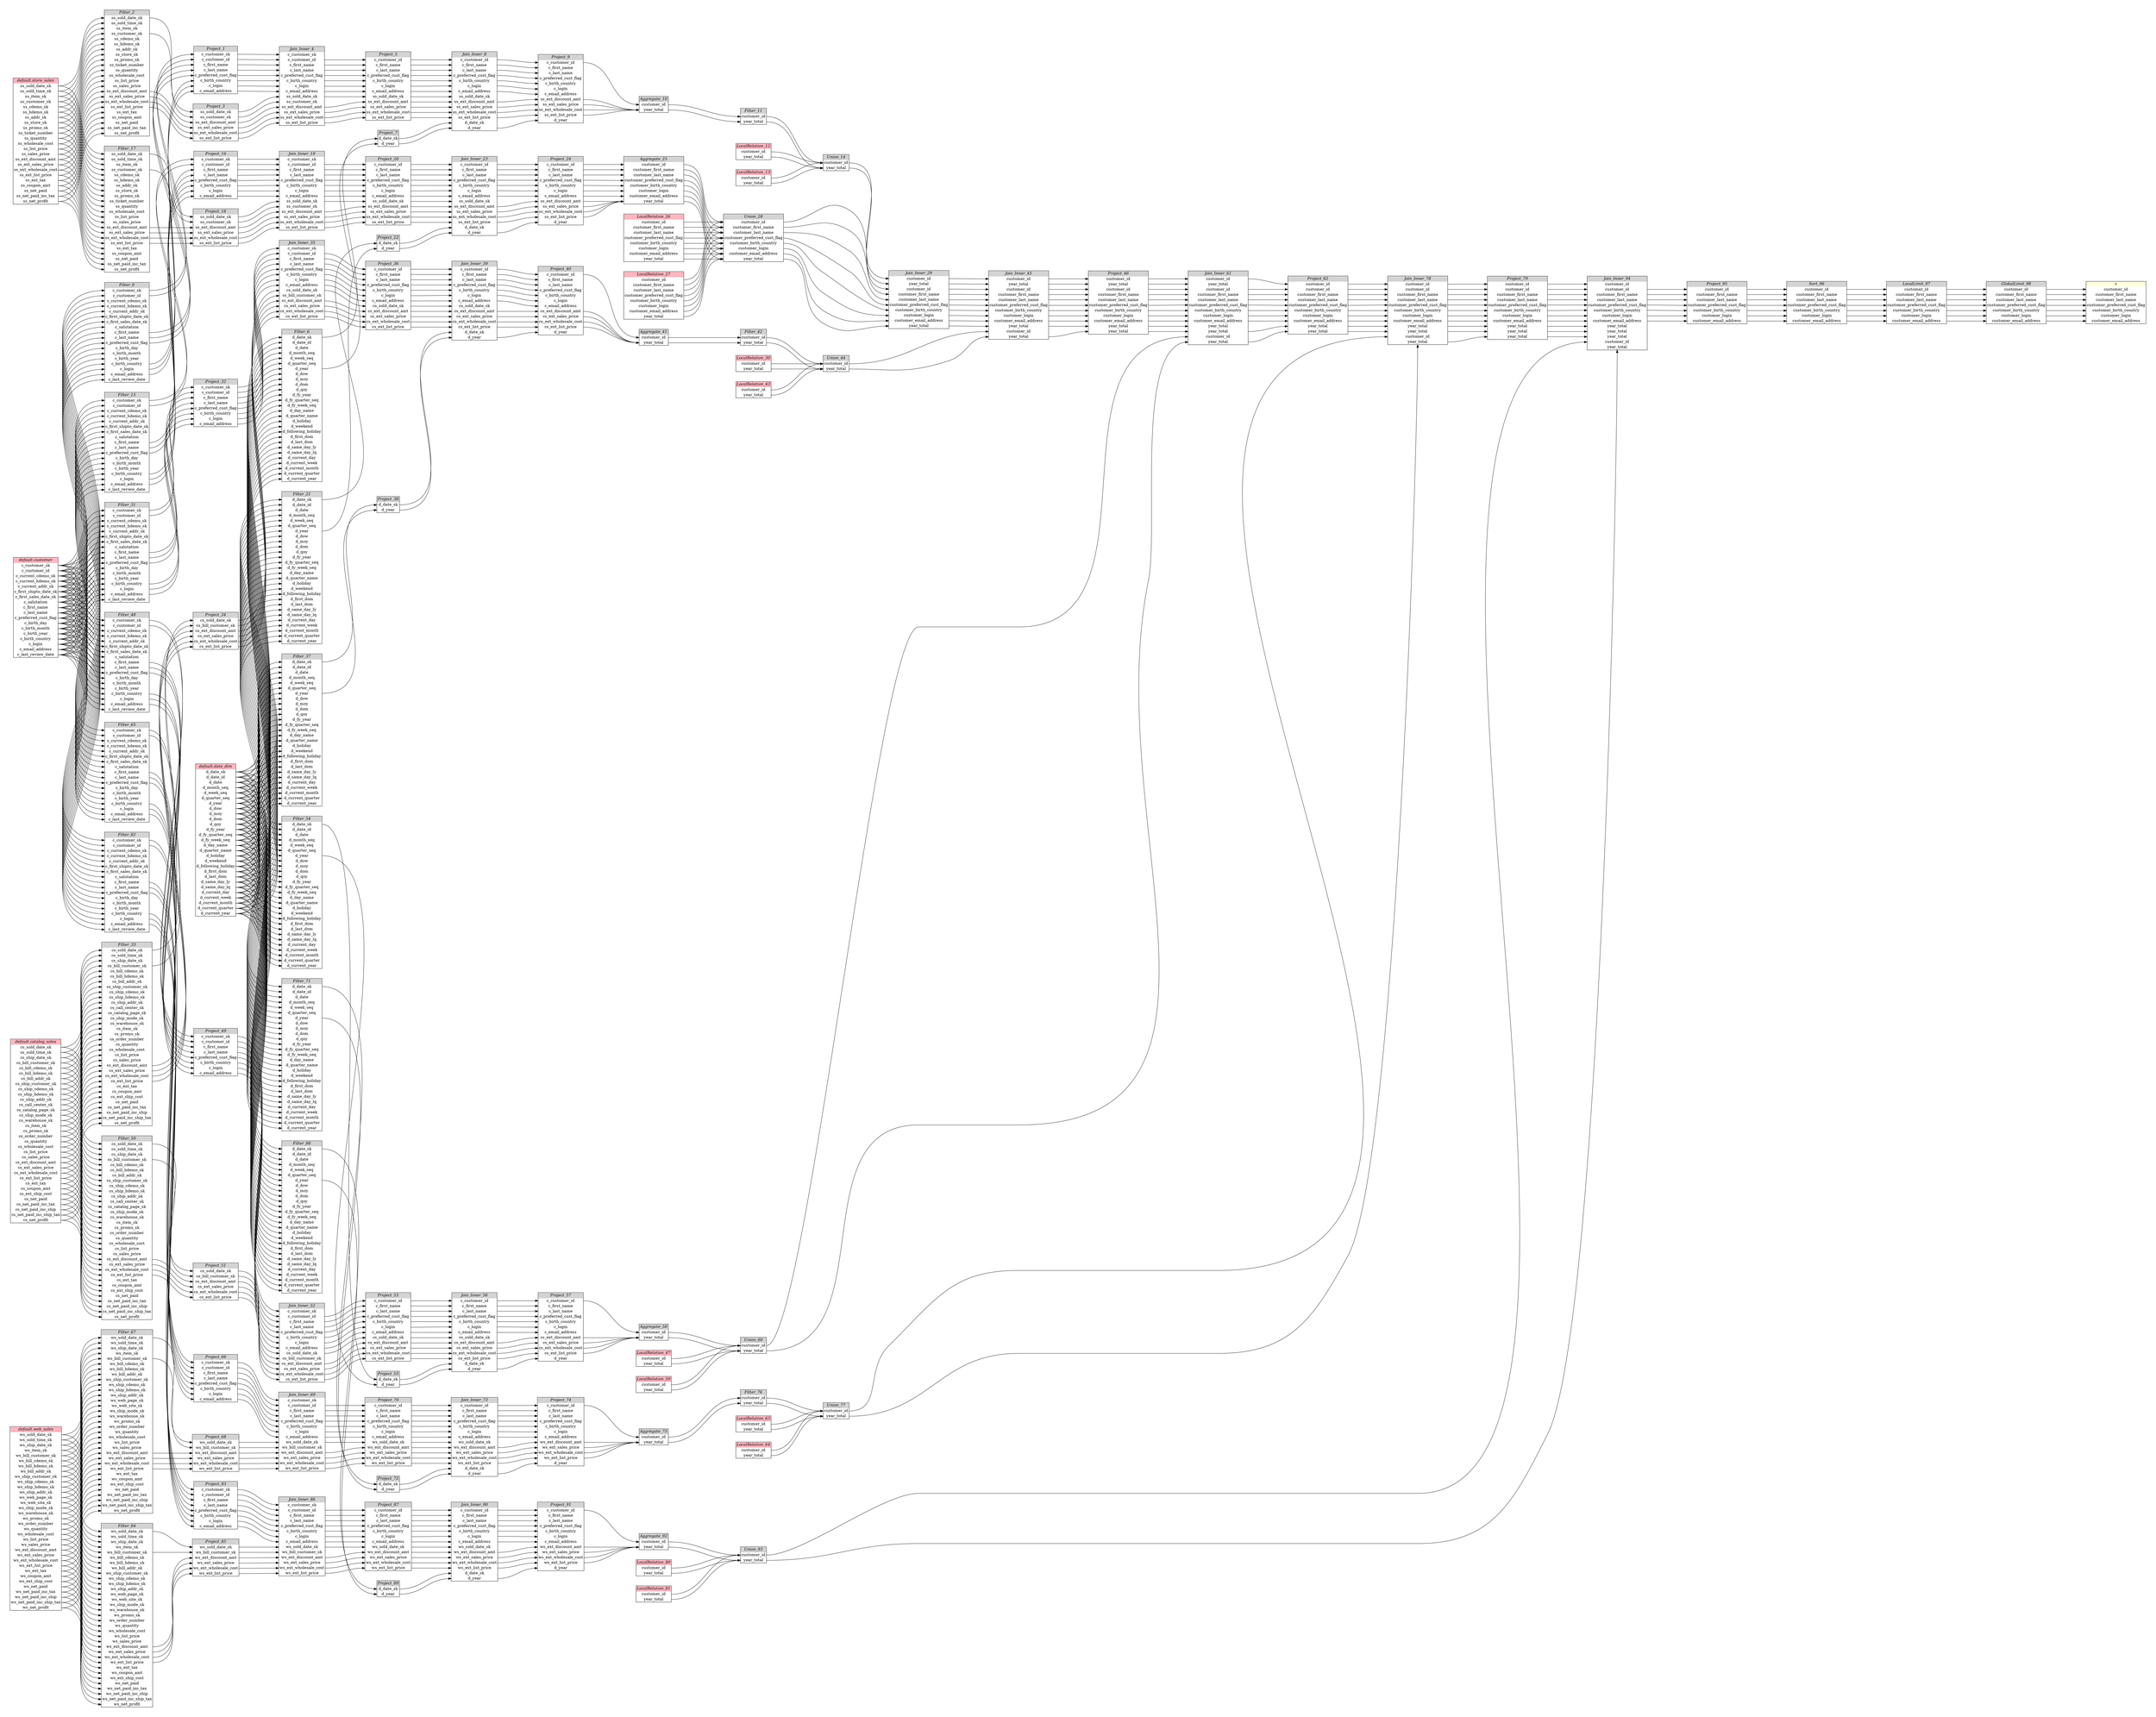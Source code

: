 // Automatically generated by TPCDSFlowTestSuite


digraph {
  graph [pad="0.5", nodesep="0.5", ranksep="2", fontname="Helvetica"];
  node [shape=plain]
  rankdir=LR;

  
"Aggregate_10" [label=<
<table border="1" cellborder="0" cellspacing="0">
  <tr><td bgcolor="lightgray" port="nodeName"><i>Aggregate_10</i></td></tr>
  <tr><td port="0">customer_id</td></tr>
<tr><td port="1">year_total</td></tr>
</table>>];
     

"Aggregate_25" [label=<
<table border="1" cellborder="0" cellspacing="0">
  <tr><td bgcolor="lightgray" port="nodeName"><i>Aggregate_25</i></td></tr>
  <tr><td port="0">customer_id</td></tr>
<tr><td port="1">customer_first_name</td></tr>
<tr><td port="2">customer_last_name</td></tr>
<tr><td port="3">customer_preferred_cust_flag</td></tr>
<tr><td port="4">customer_birth_country</td></tr>
<tr><td port="5">customer_login</td></tr>
<tr><td port="6">customer_email_address</td></tr>
<tr><td port="7">year_total</td></tr>
</table>>];
     

"Aggregate_41" [label=<
<table border="1" cellborder="0" cellspacing="0">
  <tr><td bgcolor="lightgray" port="nodeName"><i>Aggregate_41</i></td></tr>
  <tr><td port="0">customer_id</td></tr>
<tr><td port="1">year_total</td></tr>
</table>>];
     

"Aggregate_58" [label=<
<table border="1" cellborder="0" cellspacing="0">
  <tr><td bgcolor="lightgray" port="nodeName"><i>Aggregate_58</i></td></tr>
  <tr><td port="0">customer_id</td></tr>
<tr><td port="1">year_total</td></tr>
</table>>];
     

"Aggregate_75" [label=<
<table border="1" cellborder="0" cellspacing="0">
  <tr><td bgcolor="lightgray" port="nodeName"><i>Aggregate_75</i></td></tr>
  <tr><td port="0">customer_id</td></tr>
<tr><td port="1">year_total</td></tr>
</table>>];
     

"Aggregate_92" [label=<
<table border="1" cellborder="0" cellspacing="0">
  <tr><td bgcolor="lightgray" port="nodeName"><i>Aggregate_92</i></td></tr>
  <tr><td port="0">customer_id</td></tr>
<tr><td port="1">year_total</td></tr>
</table>>];
     

"Filter_0" [label=<
<table border="1" cellborder="0" cellspacing="0">
  <tr><td bgcolor="lightgray" port="nodeName"><i>Filter_0</i></td></tr>
  <tr><td port="0">c_customer_sk</td></tr>
<tr><td port="1">c_customer_id</td></tr>
<tr><td port="2">c_current_cdemo_sk</td></tr>
<tr><td port="3">c_current_hdemo_sk</td></tr>
<tr><td port="4">c_current_addr_sk</td></tr>
<tr><td port="5">c_first_shipto_date_sk</td></tr>
<tr><td port="6">c_first_sales_date_sk</td></tr>
<tr><td port="7">c_salutation</td></tr>
<tr><td port="8">c_first_name</td></tr>
<tr><td port="9">c_last_name</td></tr>
<tr><td port="10">c_preferred_cust_flag</td></tr>
<tr><td port="11">c_birth_day</td></tr>
<tr><td port="12">c_birth_month</td></tr>
<tr><td port="13">c_birth_year</td></tr>
<tr><td port="14">c_birth_country</td></tr>
<tr><td port="15">c_login</td></tr>
<tr><td port="16">c_email_address</td></tr>
<tr><td port="17">c_last_review_date</td></tr>
</table>>];
     

"Filter_11" [label=<
<table border="1" cellborder="0" cellspacing="0">
  <tr><td bgcolor="lightgray" port="nodeName"><i>Filter_11</i></td></tr>
  <tr><td port="0">customer_id</td></tr>
<tr><td port="1">year_total</td></tr>
</table>>];
     

"Filter_15" [label=<
<table border="1" cellborder="0" cellspacing="0">
  <tr><td bgcolor="lightgray" port="nodeName"><i>Filter_15</i></td></tr>
  <tr><td port="0">c_customer_sk</td></tr>
<tr><td port="1">c_customer_id</td></tr>
<tr><td port="2">c_current_cdemo_sk</td></tr>
<tr><td port="3">c_current_hdemo_sk</td></tr>
<tr><td port="4">c_current_addr_sk</td></tr>
<tr><td port="5">c_first_shipto_date_sk</td></tr>
<tr><td port="6">c_first_sales_date_sk</td></tr>
<tr><td port="7">c_salutation</td></tr>
<tr><td port="8">c_first_name</td></tr>
<tr><td port="9">c_last_name</td></tr>
<tr><td port="10">c_preferred_cust_flag</td></tr>
<tr><td port="11">c_birth_day</td></tr>
<tr><td port="12">c_birth_month</td></tr>
<tr><td port="13">c_birth_year</td></tr>
<tr><td port="14">c_birth_country</td></tr>
<tr><td port="15">c_login</td></tr>
<tr><td port="16">c_email_address</td></tr>
<tr><td port="17">c_last_review_date</td></tr>
</table>>];
     

"Filter_17" [label=<
<table border="1" cellborder="0" cellspacing="0">
  <tr><td bgcolor="lightgray" port="nodeName"><i>Filter_17</i></td></tr>
  <tr><td port="0">ss_sold_date_sk</td></tr>
<tr><td port="1">ss_sold_time_sk</td></tr>
<tr><td port="2">ss_item_sk</td></tr>
<tr><td port="3">ss_customer_sk</td></tr>
<tr><td port="4">ss_cdemo_sk</td></tr>
<tr><td port="5">ss_hdemo_sk</td></tr>
<tr><td port="6">ss_addr_sk</td></tr>
<tr><td port="7">ss_store_sk</td></tr>
<tr><td port="8">ss_promo_sk</td></tr>
<tr><td port="9">ss_ticket_number</td></tr>
<tr><td port="10">ss_quantity</td></tr>
<tr><td port="11">ss_wholesale_cost</td></tr>
<tr><td port="12">ss_list_price</td></tr>
<tr><td port="13">ss_sales_price</td></tr>
<tr><td port="14">ss_ext_discount_amt</td></tr>
<tr><td port="15">ss_ext_sales_price</td></tr>
<tr><td port="16">ss_ext_wholesale_cost</td></tr>
<tr><td port="17">ss_ext_list_price</td></tr>
<tr><td port="18">ss_ext_tax</td></tr>
<tr><td port="19">ss_coupon_amt</td></tr>
<tr><td port="20">ss_net_paid</td></tr>
<tr><td port="21">ss_net_paid_inc_tax</td></tr>
<tr><td port="22">ss_net_profit</td></tr>
</table>>];
     

"Filter_2" [label=<
<table border="1" cellborder="0" cellspacing="0">
  <tr><td bgcolor="lightgray" port="nodeName"><i>Filter_2</i></td></tr>
  <tr><td port="0">ss_sold_date_sk</td></tr>
<tr><td port="1">ss_sold_time_sk</td></tr>
<tr><td port="2">ss_item_sk</td></tr>
<tr><td port="3">ss_customer_sk</td></tr>
<tr><td port="4">ss_cdemo_sk</td></tr>
<tr><td port="5">ss_hdemo_sk</td></tr>
<tr><td port="6">ss_addr_sk</td></tr>
<tr><td port="7">ss_store_sk</td></tr>
<tr><td port="8">ss_promo_sk</td></tr>
<tr><td port="9">ss_ticket_number</td></tr>
<tr><td port="10">ss_quantity</td></tr>
<tr><td port="11">ss_wholesale_cost</td></tr>
<tr><td port="12">ss_list_price</td></tr>
<tr><td port="13">ss_sales_price</td></tr>
<tr><td port="14">ss_ext_discount_amt</td></tr>
<tr><td port="15">ss_ext_sales_price</td></tr>
<tr><td port="16">ss_ext_wholesale_cost</td></tr>
<tr><td port="17">ss_ext_list_price</td></tr>
<tr><td port="18">ss_ext_tax</td></tr>
<tr><td port="19">ss_coupon_amt</td></tr>
<tr><td port="20">ss_net_paid</td></tr>
<tr><td port="21">ss_net_paid_inc_tax</td></tr>
<tr><td port="22">ss_net_profit</td></tr>
</table>>];
     

"Filter_21" [label=<
<table border="1" cellborder="0" cellspacing="0">
  <tr><td bgcolor="lightgray" port="nodeName"><i>Filter_21</i></td></tr>
  <tr><td port="0">d_date_sk</td></tr>
<tr><td port="1">d_date_id</td></tr>
<tr><td port="2">d_date</td></tr>
<tr><td port="3">d_month_seq</td></tr>
<tr><td port="4">d_week_seq</td></tr>
<tr><td port="5">d_quarter_seq</td></tr>
<tr><td port="6">d_year</td></tr>
<tr><td port="7">d_dow</td></tr>
<tr><td port="8">d_moy</td></tr>
<tr><td port="9">d_dom</td></tr>
<tr><td port="10">d_qoy</td></tr>
<tr><td port="11">d_fy_year</td></tr>
<tr><td port="12">d_fy_quarter_seq</td></tr>
<tr><td port="13">d_fy_week_seq</td></tr>
<tr><td port="14">d_day_name</td></tr>
<tr><td port="15">d_quarter_name</td></tr>
<tr><td port="16">d_holiday</td></tr>
<tr><td port="17">d_weekend</td></tr>
<tr><td port="18">d_following_holiday</td></tr>
<tr><td port="19">d_first_dom</td></tr>
<tr><td port="20">d_last_dom</td></tr>
<tr><td port="21">d_same_day_ly</td></tr>
<tr><td port="22">d_same_day_lq</td></tr>
<tr><td port="23">d_current_day</td></tr>
<tr><td port="24">d_current_week</td></tr>
<tr><td port="25">d_current_month</td></tr>
<tr><td port="26">d_current_quarter</td></tr>
<tr><td port="27">d_current_year</td></tr>
</table>>];
     

"Filter_31" [label=<
<table border="1" cellborder="0" cellspacing="0">
  <tr><td bgcolor="lightgray" port="nodeName"><i>Filter_31</i></td></tr>
  <tr><td port="0">c_customer_sk</td></tr>
<tr><td port="1">c_customer_id</td></tr>
<tr><td port="2">c_current_cdemo_sk</td></tr>
<tr><td port="3">c_current_hdemo_sk</td></tr>
<tr><td port="4">c_current_addr_sk</td></tr>
<tr><td port="5">c_first_shipto_date_sk</td></tr>
<tr><td port="6">c_first_sales_date_sk</td></tr>
<tr><td port="7">c_salutation</td></tr>
<tr><td port="8">c_first_name</td></tr>
<tr><td port="9">c_last_name</td></tr>
<tr><td port="10">c_preferred_cust_flag</td></tr>
<tr><td port="11">c_birth_day</td></tr>
<tr><td port="12">c_birth_month</td></tr>
<tr><td port="13">c_birth_year</td></tr>
<tr><td port="14">c_birth_country</td></tr>
<tr><td port="15">c_login</td></tr>
<tr><td port="16">c_email_address</td></tr>
<tr><td port="17">c_last_review_date</td></tr>
</table>>];
     

"Filter_33" [label=<
<table border="1" cellborder="0" cellspacing="0">
  <tr><td bgcolor="lightgray" port="nodeName"><i>Filter_33</i></td></tr>
  <tr><td port="0">cs_sold_date_sk</td></tr>
<tr><td port="1">cs_sold_time_sk</td></tr>
<tr><td port="2">cs_ship_date_sk</td></tr>
<tr><td port="3">cs_bill_customer_sk</td></tr>
<tr><td port="4">cs_bill_cdemo_sk</td></tr>
<tr><td port="5">cs_bill_hdemo_sk</td></tr>
<tr><td port="6">cs_bill_addr_sk</td></tr>
<tr><td port="7">cs_ship_customer_sk</td></tr>
<tr><td port="8">cs_ship_cdemo_sk</td></tr>
<tr><td port="9">cs_ship_hdemo_sk</td></tr>
<tr><td port="10">cs_ship_addr_sk</td></tr>
<tr><td port="11">cs_call_center_sk</td></tr>
<tr><td port="12">cs_catalog_page_sk</td></tr>
<tr><td port="13">cs_ship_mode_sk</td></tr>
<tr><td port="14">cs_warehouse_sk</td></tr>
<tr><td port="15">cs_item_sk</td></tr>
<tr><td port="16">cs_promo_sk</td></tr>
<tr><td port="17">cs_order_number</td></tr>
<tr><td port="18">cs_quantity</td></tr>
<tr><td port="19">cs_wholesale_cost</td></tr>
<tr><td port="20">cs_list_price</td></tr>
<tr><td port="21">cs_sales_price</td></tr>
<tr><td port="22">cs_ext_discount_amt</td></tr>
<tr><td port="23">cs_ext_sales_price</td></tr>
<tr><td port="24">cs_ext_wholesale_cost</td></tr>
<tr><td port="25">cs_ext_list_price</td></tr>
<tr><td port="26">cs_ext_tax</td></tr>
<tr><td port="27">cs_coupon_amt</td></tr>
<tr><td port="28">cs_ext_ship_cost</td></tr>
<tr><td port="29">cs_net_paid</td></tr>
<tr><td port="30">cs_net_paid_inc_tax</td></tr>
<tr><td port="31">cs_net_paid_inc_ship</td></tr>
<tr><td port="32">cs_net_paid_inc_ship_tax</td></tr>
<tr><td port="33">cs_net_profit</td></tr>
</table>>];
     

"Filter_37" [label=<
<table border="1" cellborder="0" cellspacing="0">
  <tr><td bgcolor="lightgray" port="nodeName"><i>Filter_37</i></td></tr>
  <tr><td port="0">d_date_sk</td></tr>
<tr><td port="1">d_date_id</td></tr>
<tr><td port="2">d_date</td></tr>
<tr><td port="3">d_month_seq</td></tr>
<tr><td port="4">d_week_seq</td></tr>
<tr><td port="5">d_quarter_seq</td></tr>
<tr><td port="6">d_year</td></tr>
<tr><td port="7">d_dow</td></tr>
<tr><td port="8">d_moy</td></tr>
<tr><td port="9">d_dom</td></tr>
<tr><td port="10">d_qoy</td></tr>
<tr><td port="11">d_fy_year</td></tr>
<tr><td port="12">d_fy_quarter_seq</td></tr>
<tr><td port="13">d_fy_week_seq</td></tr>
<tr><td port="14">d_day_name</td></tr>
<tr><td port="15">d_quarter_name</td></tr>
<tr><td port="16">d_holiday</td></tr>
<tr><td port="17">d_weekend</td></tr>
<tr><td port="18">d_following_holiday</td></tr>
<tr><td port="19">d_first_dom</td></tr>
<tr><td port="20">d_last_dom</td></tr>
<tr><td port="21">d_same_day_ly</td></tr>
<tr><td port="22">d_same_day_lq</td></tr>
<tr><td port="23">d_current_day</td></tr>
<tr><td port="24">d_current_week</td></tr>
<tr><td port="25">d_current_month</td></tr>
<tr><td port="26">d_current_quarter</td></tr>
<tr><td port="27">d_current_year</td></tr>
</table>>];
     

"Filter_42" [label=<
<table border="1" cellborder="0" cellspacing="0">
  <tr><td bgcolor="lightgray" port="nodeName"><i>Filter_42</i></td></tr>
  <tr><td port="0">customer_id</td></tr>
<tr><td port="1">year_total</td></tr>
</table>>];
     

"Filter_48" [label=<
<table border="1" cellborder="0" cellspacing="0">
  <tr><td bgcolor="lightgray" port="nodeName"><i>Filter_48</i></td></tr>
  <tr><td port="0">c_customer_sk</td></tr>
<tr><td port="1">c_customer_id</td></tr>
<tr><td port="2">c_current_cdemo_sk</td></tr>
<tr><td port="3">c_current_hdemo_sk</td></tr>
<tr><td port="4">c_current_addr_sk</td></tr>
<tr><td port="5">c_first_shipto_date_sk</td></tr>
<tr><td port="6">c_first_sales_date_sk</td></tr>
<tr><td port="7">c_salutation</td></tr>
<tr><td port="8">c_first_name</td></tr>
<tr><td port="9">c_last_name</td></tr>
<tr><td port="10">c_preferred_cust_flag</td></tr>
<tr><td port="11">c_birth_day</td></tr>
<tr><td port="12">c_birth_month</td></tr>
<tr><td port="13">c_birth_year</td></tr>
<tr><td port="14">c_birth_country</td></tr>
<tr><td port="15">c_login</td></tr>
<tr><td port="16">c_email_address</td></tr>
<tr><td port="17">c_last_review_date</td></tr>
</table>>];
     

"Filter_50" [label=<
<table border="1" cellborder="0" cellspacing="0">
  <tr><td bgcolor="lightgray" port="nodeName"><i>Filter_50</i></td></tr>
  <tr><td port="0">cs_sold_date_sk</td></tr>
<tr><td port="1">cs_sold_time_sk</td></tr>
<tr><td port="2">cs_ship_date_sk</td></tr>
<tr><td port="3">cs_bill_customer_sk</td></tr>
<tr><td port="4">cs_bill_cdemo_sk</td></tr>
<tr><td port="5">cs_bill_hdemo_sk</td></tr>
<tr><td port="6">cs_bill_addr_sk</td></tr>
<tr><td port="7">cs_ship_customer_sk</td></tr>
<tr><td port="8">cs_ship_cdemo_sk</td></tr>
<tr><td port="9">cs_ship_hdemo_sk</td></tr>
<tr><td port="10">cs_ship_addr_sk</td></tr>
<tr><td port="11">cs_call_center_sk</td></tr>
<tr><td port="12">cs_catalog_page_sk</td></tr>
<tr><td port="13">cs_ship_mode_sk</td></tr>
<tr><td port="14">cs_warehouse_sk</td></tr>
<tr><td port="15">cs_item_sk</td></tr>
<tr><td port="16">cs_promo_sk</td></tr>
<tr><td port="17">cs_order_number</td></tr>
<tr><td port="18">cs_quantity</td></tr>
<tr><td port="19">cs_wholesale_cost</td></tr>
<tr><td port="20">cs_list_price</td></tr>
<tr><td port="21">cs_sales_price</td></tr>
<tr><td port="22">cs_ext_discount_amt</td></tr>
<tr><td port="23">cs_ext_sales_price</td></tr>
<tr><td port="24">cs_ext_wholesale_cost</td></tr>
<tr><td port="25">cs_ext_list_price</td></tr>
<tr><td port="26">cs_ext_tax</td></tr>
<tr><td port="27">cs_coupon_amt</td></tr>
<tr><td port="28">cs_ext_ship_cost</td></tr>
<tr><td port="29">cs_net_paid</td></tr>
<tr><td port="30">cs_net_paid_inc_tax</td></tr>
<tr><td port="31">cs_net_paid_inc_ship</td></tr>
<tr><td port="32">cs_net_paid_inc_ship_tax</td></tr>
<tr><td port="33">cs_net_profit</td></tr>
</table>>];
     

"Filter_54" [label=<
<table border="1" cellborder="0" cellspacing="0">
  <tr><td bgcolor="lightgray" port="nodeName"><i>Filter_54</i></td></tr>
  <tr><td port="0">d_date_sk</td></tr>
<tr><td port="1">d_date_id</td></tr>
<tr><td port="2">d_date</td></tr>
<tr><td port="3">d_month_seq</td></tr>
<tr><td port="4">d_week_seq</td></tr>
<tr><td port="5">d_quarter_seq</td></tr>
<tr><td port="6">d_year</td></tr>
<tr><td port="7">d_dow</td></tr>
<tr><td port="8">d_moy</td></tr>
<tr><td port="9">d_dom</td></tr>
<tr><td port="10">d_qoy</td></tr>
<tr><td port="11">d_fy_year</td></tr>
<tr><td port="12">d_fy_quarter_seq</td></tr>
<tr><td port="13">d_fy_week_seq</td></tr>
<tr><td port="14">d_day_name</td></tr>
<tr><td port="15">d_quarter_name</td></tr>
<tr><td port="16">d_holiday</td></tr>
<tr><td port="17">d_weekend</td></tr>
<tr><td port="18">d_following_holiday</td></tr>
<tr><td port="19">d_first_dom</td></tr>
<tr><td port="20">d_last_dom</td></tr>
<tr><td port="21">d_same_day_ly</td></tr>
<tr><td port="22">d_same_day_lq</td></tr>
<tr><td port="23">d_current_day</td></tr>
<tr><td port="24">d_current_week</td></tr>
<tr><td port="25">d_current_month</td></tr>
<tr><td port="26">d_current_quarter</td></tr>
<tr><td port="27">d_current_year</td></tr>
</table>>];
     

"Filter_6" [label=<
<table border="1" cellborder="0" cellspacing="0">
  <tr><td bgcolor="lightgray" port="nodeName"><i>Filter_6</i></td></tr>
  <tr><td port="0">d_date_sk</td></tr>
<tr><td port="1">d_date_id</td></tr>
<tr><td port="2">d_date</td></tr>
<tr><td port="3">d_month_seq</td></tr>
<tr><td port="4">d_week_seq</td></tr>
<tr><td port="5">d_quarter_seq</td></tr>
<tr><td port="6">d_year</td></tr>
<tr><td port="7">d_dow</td></tr>
<tr><td port="8">d_moy</td></tr>
<tr><td port="9">d_dom</td></tr>
<tr><td port="10">d_qoy</td></tr>
<tr><td port="11">d_fy_year</td></tr>
<tr><td port="12">d_fy_quarter_seq</td></tr>
<tr><td port="13">d_fy_week_seq</td></tr>
<tr><td port="14">d_day_name</td></tr>
<tr><td port="15">d_quarter_name</td></tr>
<tr><td port="16">d_holiday</td></tr>
<tr><td port="17">d_weekend</td></tr>
<tr><td port="18">d_following_holiday</td></tr>
<tr><td port="19">d_first_dom</td></tr>
<tr><td port="20">d_last_dom</td></tr>
<tr><td port="21">d_same_day_ly</td></tr>
<tr><td port="22">d_same_day_lq</td></tr>
<tr><td port="23">d_current_day</td></tr>
<tr><td port="24">d_current_week</td></tr>
<tr><td port="25">d_current_month</td></tr>
<tr><td port="26">d_current_quarter</td></tr>
<tr><td port="27">d_current_year</td></tr>
</table>>];
     

"Filter_65" [label=<
<table border="1" cellborder="0" cellspacing="0">
  <tr><td bgcolor="lightgray" port="nodeName"><i>Filter_65</i></td></tr>
  <tr><td port="0">c_customer_sk</td></tr>
<tr><td port="1">c_customer_id</td></tr>
<tr><td port="2">c_current_cdemo_sk</td></tr>
<tr><td port="3">c_current_hdemo_sk</td></tr>
<tr><td port="4">c_current_addr_sk</td></tr>
<tr><td port="5">c_first_shipto_date_sk</td></tr>
<tr><td port="6">c_first_sales_date_sk</td></tr>
<tr><td port="7">c_salutation</td></tr>
<tr><td port="8">c_first_name</td></tr>
<tr><td port="9">c_last_name</td></tr>
<tr><td port="10">c_preferred_cust_flag</td></tr>
<tr><td port="11">c_birth_day</td></tr>
<tr><td port="12">c_birth_month</td></tr>
<tr><td port="13">c_birth_year</td></tr>
<tr><td port="14">c_birth_country</td></tr>
<tr><td port="15">c_login</td></tr>
<tr><td port="16">c_email_address</td></tr>
<tr><td port="17">c_last_review_date</td></tr>
</table>>];
     

"Filter_67" [label=<
<table border="1" cellborder="0" cellspacing="0">
  <tr><td bgcolor="lightgray" port="nodeName"><i>Filter_67</i></td></tr>
  <tr><td port="0">ws_sold_date_sk</td></tr>
<tr><td port="1">ws_sold_time_sk</td></tr>
<tr><td port="2">ws_ship_date_sk</td></tr>
<tr><td port="3">ws_item_sk</td></tr>
<tr><td port="4">ws_bill_customer_sk</td></tr>
<tr><td port="5">ws_bill_cdemo_sk</td></tr>
<tr><td port="6">ws_bill_hdemo_sk</td></tr>
<tr><td port="7">ws_bill_addr_sk</td></tr>
<tr><td port="8">ws_ship_customer_sk</td></tr>
<tr><td port="9">ws_ship_cdemo_sk</td></tr>
<tr><td port="10">ws_ship_hdemo_sk</td></tr>
<tr><td port="11">ws_ship_addr_sk</td></tr>
<tr><td port="12">ws_web_page_sk</td></tr>
<tr><td port="13">ws_web_site_sk</td></tr>
<tr><td port="14">ws_ship_mode_sk</td></tr>
<tr><td port="15">ws_warehouse_sk</td></tr>
<tr><td port="16">ws_promo_sk</td></tr>
<tr><td port="17">ws_order_number</td></tr>
<tr><td port="18">ws_quantity</td></tr>
<tr><td port="19">ws_wholesale_cost</td></tr>
<tr><td port="20">ws_list_price</td></tr>
<tr><td port="21">ws_sales_price</td></tr>
<tr><td port="22">ws_ext_discount_amt</td></tr>
<tr><td port="23">ws_ext_sales_price</td></tr>
<tr><td port="24">ws_ext_wholesale_cost</td></tr>
<tr><td port="25">ws_ext_list_price</td></tr>
<tr><td port="26">ws_ext_tax</td></tr>
<tr><td port="27">ws_coupon_amt</td></tr>
<tr><td port="28">ws_ext_ship_cost</td></tr>
<tr><td port="29">ws_net_paid</td></tr>
<tr><td port="30">ws_net_paid_inc_tax</td></tr>
<tr><td port="31">ws_net_paid_inc_ship</td></tr>
<tr><td port="32">ws_net_paid_inc_ship_tax</td></tr>
<tr><td port="33">ws_net_profit</td></tr>
</table>>];
     

"Filter_71" [label=<
<table border="1" cellborder="0" cellspacing="0">
  <tr><td bgcolor="lightgray" port="nodeName"><i>Filter_71</i></td></tr>
  <tr><td port="0">d_date_sk</td></tr>
<tr><td port="1">d_date_id</td></tr>
<tr><td port="2">d_date</td></tr>
<tr><td port="3">d_month_seq</td></tr>
<tr><td port="4">d_week_seq</td></tr>
<tr><td port="5">d_quarter_seq</td></tr>
<tr><td port="6">d_year</td></tr>
<tr><td port="7">d_dow</td></tr>
<tr><td port="8">d_moy</td></tr>
<tr><td port="9">d_dom</td></tr>
<tr><td port="10">d_qoy</td></tr>
<tr><td port="11">d_fy_year</td></tr>
<tr><td port="12">d_fy_quarter_seq</td></tr>
<tr><td port="13">d_fy_week_seq</td></tr>
<tr><td port="14">d_day_name</td></tr>
<tr><td port="15">d_quarter_name</td></tr>
<tr><td port="16">d_holiday</td></tr>
<tr><td port="17">d_weekend</td></tr>
<tr><td port="18">d_following_holiday</td></tr>
<tr><td port="19">d_first_dom</td></tr>
<tr><td port="20">d_last_dom</td></tr>
<tr><td port="21">d_same_day_ly</td></tr>
<tr><td port="22">d_same_day_lq</td></tr>
<tr><td port="23">d_current_day</td></tr>
<tr><td port="24">d_current_week</td></tr>
<tr><td port="25">d_current_month</td></tr>
<tr><td port="26">d_current_quarter</td></tr>
<tr><td port="27">d_current_year</td></tr>
</table>>];
     

"Filter_76" [label=<
<table border="1" cellborder="0" cellspacing="0">
  <tr><td bgcolor="lightgray" port="nodeName"><i>Filter_76</i></td></tr>
  <tr><td port="0">customer_id</td></tr>
<tr><td port="1">year_total</td></tr>
</table>>];
     

"Filter_82" [label=<
<table border="1" cellborder="0" cellspacing="0">
  <tr><td bgcolor="lightgray" port="nodeName"><i>Filter_82</i></td></tr>
  <tr><td port="0">c_customer_sk</td></tr>
<tr><td port="1">c_customer_id</td></tr>
<tr><td port="2">c_current_cdemo_sk</td></tr>
<tr><td port="3">c_current_hdemo_sk</td></tr>
<tr><td port="4">c_current_addr_sk</td></tr>
<tr><td port="5">c_first_shipto_date_sk</td></tr>
<tr><td port="6">c_first_sales_date_sk</td></tr>
<tr><td port="7">c_salutation</td></tr>
<tr><td port="8">c_first_name</td></tr>
<tr><td port="9">c_last_name</td></tr>
<tr><td port="10">c_preferred_cust_flag</td></tr>
<tr><td port="11">c_birth_day</td></tr>
<tr><td port="12">c_birth_month</td></tr>
<tr><td port="13">c_birth_year</td></tr>
<tr><td port="14">c_birth_country</td></tr>
<tr><td port="15">c_login</td></tr>
<tr><td port="16">c_email_address</td></tr>
<tr><td port="17">c_last_review_date</td></tr>
</table>>];
     

"Filter_84" [label=<
<table border="1" cellborder="0" cellspacing="0">
  <tr><td bgcolor="lightgray" port="nodeName"><i>Filter_84</i></td></tr>
  <tr><td port="0">ws_sold_date_sk</td></tr>
<tr><td port="1">ws_sold_time_sk</td></tr>
<tr><td port="2">ws_ship_date_sk</td></tr>
<tr><td port="3">ws_item_sk</td></tr>
<tr><td port="4">ws_bill_customer_sk</td></tr>
<tr><td port="5">ws_bill_cdemo_sk</td></tr>
<tr><td port="6">ws_bill_hdemo_sk</td></tr>
<tr><td port="7">ws_bill_addr_sk</td></tr>
<tr><td port="8">ws_ship_customer_sk</td></tr>
<tr><td port="9">ws_ship_cdemo_sk</td></tr>
<tr><td port="10">ws_ship_hdemo_sk</td></tr>
<tr><td port="11">ws_ship_addr_sk</td></tr>
<tr><td port="12">ws_web_page_sk</td></tr>
<tr><td port="13">ws_web_site_sk</td></tr>
<tr><td port="14">ws_ship_mode_sk</td></tr>
<tr><td port="15">ws_warehouse_sk</td></tr>
<tr><td port="16">ws_promo_sk</td></tr>
<tr><td port="17">ws_order_number</td></tr>
<tr><td port="18">ws_quantity</td></tr>
<tr><td port="19">ws_wholesale_cost</td></tr>
<tr><td port="20">ws_list_price</td></tr>
<tr><td port="21">ws_sales_price</td></tr>
<tr><td port="22">ws_ext_discount_amt</td></tr>
<tr><td port="23">ws_ext_sales_price</td></tr>
<tr><td port="24">ws_ext_wholesale_cost</td></tr>
<tr><td port="25">ws_ext_list_price</td></tr>
<tr><td port="26">ws_ext_tax</td></tr>
<tr><td port="27">ws_coupon_amt</td></tr>
<tr><td port="28">ws_ext_ship_cost</td></tr>
<tr><td port="29">ws_net_paid</td></tr>
<tr><td port="30">ws_net_paid_inc_tax</td></tr>
<tr><td port="31">ws_net_paid_inc_ship</td></tr>
<tr><td port="32">ws_net_paid_inc_ship_tax</td></tr>
<tr><td port="33">ws_net_profit</td></tr>
</table>>];
     

"Filter_88" [label=<
<table border="1" cellborder="0" cellspacing="0">
  <tr><td bgcolor="lightgray" port="nodeName"><i>Filter_88</i></td></tr>
  <tr><td port="0">d_date_sk</td></tr>
<tr><td port="1">d_date_id</td></tr>
<tr><td port="2">d_date</td></tr>
<tr><td port="3">d_month_seq</td></tr>
<tr><td port="4">d_week_seq</td></tr>
<tr><td port="5">d_quarter_seq</td></tr>
<tr><td port="6">d_year</td></tr>
<tr><td port="7">d_dow</td></tr>
<tr><td port="8">d_moy</td></tr>
<tr><td port="9">d_dom</td></tr>
<tr><td port="10">d_qoy</td></tr>
<tr><td port="11">d_fy_year</td></tr>
<tr><td port="12">d_fy_quarter_seq</td></tr>
<tr><td port="13">d_fy_week_seq</td></tr>
<tr><td port="14">d_day_name</td></tr>
<tr><td port="15">d_quarter_name</td></tr>
<tr><td port="16">d_holiday</td></tr>
<tr><td port="17">d_weekend</td></tr>
<tr><td port="18">d_following_holiday</td></tr>
<tr><td port="19">d_first_dom</td></tr>
<tr><td port="20">d_last_dom</td></tr>
<tr><td port="21">d_same_day_ly</td></tr>
<tr><td port="22">d_same_day_lq</td></tr>
<tr><td port="23">d_current_day</td></tr>
<tr><td port="24">d_current_week</td></tr>
<tr><td port="25">d_current_month</td></tr>
<tr><td port="26">d_current_quarter</td></tr>
<tr><td port="27">d_current_year</td></tr>
</table>>];
     

"GlobalLimit_98" [label=<
<table border="1" cellborder="0" cellspacing="0">
  <tr><td bgcolor="lightgray" port="nodeName"><i>GlobalLimit_98</i></td></tr>
  <tr><td port="0">customer_id</td></tr>
<tr><td port="1">customer_first_name</td></tr>
<tr><td port="2">customer_last_name</td></tr>
<tr><td port="3">customer_preferred_cust_flag</td></tr>
<tr><td port="4">customer_birth_country</td></tr>
<tr><td port="5">customer_login</td></tr>
<tr><td port="6">customer_email_address</td></tr>
</table>>];
     

"Join_Inner_19" [label=<
<table border="1" cellborder="0" cellspacing="0">
  <tr><td bgcolor="lightgray" port="nodeName"><i>Join_Inner_19</i></td></tr>
  <tr><td port="0">c_customer_sk</td></tr>
<tr><td port="1">c_customer_id</td></tr>
<tr><td port="2">c_first_name</td></tr>
<tr><td port="3">c_last_name</td></tr>
<tr><td port="4">c_preferred_cust_flag</td></tr>
<tr><td port="5">c_birth_country</td></tr>
<tr><td port="6">c_login</td></tr>
<tr><td port="7">c_email_address</td></tr>
<tr><td port="8">ss_sold_date_sk</td></tr>
<tr><td port="9">ss_customer_sk</td></tr>
<tr><td port="10">ss_ext_discount_amt</td></tr>
<tr><td port="11">ss_ext_sales_price</td></tr>
<tr><td port="12">ss_ext_wholesale_cost</td></tr>
<tr><td port="13">ss_ext_list_price</td></tr>
</table>>];
     

"Join_Inner_23" [label=<
<table border="1" cellborder="0" cellspacing="0">
  <tr><td bgcolor="lightgray" port="nodeName"><i>Join_Inner_23</i></td></tr>
  <tr><td port="0">c_customer_id</td></tr>
<tr><td port="1">c_first_name</td></tr>
<tr><td port="2">c_last_name</td></tr>
<tr><td port="3">c_preferred_cust_flag</td></tr>
<tr><td port="4">c_birth_country</td></tr>
<tr><td port="5">c_login</td></tr>
<tr><td port="6">c_email_address</td></tr>
<tr><td port="7">ss_sold_date_sk</td></tr>
<tr><td port="8">ss_ext_discount_amt</td></tr>
<tr><td port="9">ss_ext_sales_price</td></tr>
<tr><td port="10">ss_ext_wholesale_cost</td></tr>
<tr><td port="11">ss_ext_list_price</td></tr>
<tr><td port="12">d_date_sk</td></tr>
<tr><td port="13">d_year</td></tr>
</table>>];
     

"Join_Inner_29" [label=<
<table border="1" cellborder="0" cellspacing="0">
  <tr><td bgcolor="lightgray" port="nodeName"><i>Join_Inner_29</i></td></tr>
  <tr><td port="0">customer_id</td></tr>
<tr><td port="1">year_total</td></tr>
<tr><td port="2">customer_id</td></tr>
<tr><td port="3">customer_first_name</td></tr>
<tr><td port="4">customer_last_name</td></tr>
<tr><td port="5">customer_preferred_cust_flag</td></tr>
<tr><td port="6">customer_birth_country</td></tr>
<tr><td port="7">customer_login</td></tr>
<tr><td port="8">customer_email_address</td></tr>
<tr><td port="9">year_total</td></tr>
</table>>];
     

"Join_Inner_35" [label=<
<table border="1" cellborder="0" cellspacing="0">
  <tr><td bgcolor="lightgray" port="nodeName"><i>Join_Inner_35</i></td></tr>
  <tr><td port="0">c_customer_sk</td></tr>
<tr><td port="1">c_customer_id</td></tr>
<tr><td port="2">c_first_name</td></tr>
<tr><td port="3">c_last_name</td></tr>
<tr><td port="4">c_preferred_cust_flag</td></tr>
<tr><td port="5">c_birth_country</td></tr>
<tr><td port="6">c_login</td></tr>
<tr><td port="7">c_email_address</td></tr>
<tr><td port="8">cs_sold_date_sk</td></tr>
<tr><td port="9">cs_bill_customer_sk</td></tr>
<tr><td port="10">cs_ext_discount_amt</td></tr>
<tr><td port="11">cs_ext_sales_price</td></tr>
<tr><td port="12">cs_ext_wholesale_cost</td></tr>
<tr><td port="13">cs_ext_list_price</td></tr>
</table>>];
     

"Join_Inner_39" [label=<
<table border="1" cellborder="0" cellspacing="0">
  <tr><td bgcolor="lightgray" port="nodeName"><i>Join_Inner_39</i></td></tr>
  <tr><td port="0">c_customer_id</td></tr>
<tr><td port="1">c_first_name</td></tr>
<tr><td port="2">c_last_name</td></tr>
<tr><td port="3">c_preferred_cust_flag</td></tr>
<tr><td port="4">c_birth_country</td></tr>
<tr><td port="5">c_login</td></tr>
<tr><td port="6">c_email_address</td></tr>
<tr><td port="7">cs_sold_date_sk</td></tr>
<tr><td port="8">cs_ext_discount_amt</td></tr>
<tr><td port="9">cs_ext_sales_price</td></tr>
<tr><td port="10">cs_ext_wholesale_cost</td></tr>
<tr><td port="11">cs_ext_list_price</td></tr>
<tr><td port="12">d_date_sk</td></tr>
<tr><td port="13">d_year</td></tr>
</table>>];
     

"Join_Inner_4" [label=<
<table border="1" cellborder="0" cellspacing="0">
  <tr><td bgcolor="lightgray" port="nodeName"><i>Join_Inner_4</i></td></tr>
  <tr><td port="0">c_customer_sk</td></tr>
<tr><td port="1">c_customer_id</td></tr>
<tr><td port="2">c_first_name</td></tr>
<tr><td port="3">c_last_name</td></tr>
<tr><td port="4">c_preferred_cust_flag</td></tr>
<tr><td port="5">c_birth_country</td></tr>
<tr><td port="6">c_login</td></tr>
<tr><td port="7">c_email_address</td></tr>
<tr><td port="8">ss_sold_date_sk</td></tr>
<tr><td port="9">ss_customer_sk</td></tr>
<tr><td port="10">ss_ext_discount_amt</td></tr>
<tr><td port="11">ss_ext_sales_price</td></tr>
<tr><td port="12">ss_ext_wholesale_cost</td></tr>
<tr><td port="13">ss_ext_list_price</td></tr>
</table>>];
     

"Join_Inner_45" [label=<
<table border="1" cellborder="0" cellspacing="0">
  <tr><td bgcolor="lightgray" port="nodeName"><i>Join_Inner_45</i></td></tr>
  <tr><td port="0">customer_id</td></tr>
<tr><td port="1">year_total</td></tr>
<tr><td port="2">customer_id</td></tr>
<tr><td port="3">customer_first_name</td></tr>
<tr><td port="4">customer_last_name</td></tr>
<tr><td port="5">customer_preferred_cust_flag</td></tr>
<tr><td port="6">customer_birth_country</td></tr>
<tr><td port="7">customer_login</td></tr>
<tr><td port="8">customer_email_address</td></tr>
<tr><td port="9">year_total</td></tr>
<tr><td port="10">customer_id</td></tr>
<tr><td port="11">year_total</td></tr>
</table>>];
     

"Join_Inner_52" [label=<
<table border="1" cellborder="0" cellspacing="0">
  <tr><td bgcolor="lightgray" port="nodeName"><i>Join_Inner_52</i></td></tr>
  <tr><td port="0">c_customer_sk</td></tr>
<tr><td port="1">c_customer_id</td></tr>
<tr><td port="2">c_first_name</td></tr>
<tr><td port="3">c_last_name</td></tr>
<tr><td port="4">c_preferred_cust_flag</td></tr>
<tr><td port="5">c_birth_country</td></tr>
<tr><td port="6">c_login</td></tr>
<tr><td port="7">c_email_address</td></tr>
<tr><td port="8">cs_sold_date_sk</td></tr>
<tr><td port="9">cs_bill_customer_sk</td></tr>
<tr><td port="10">cs_ext_discount_amt</td></tr>
<tr><td port="11">cs_ext_sales_price</td></tr>
<tr><td port="12">cs_ext_wholesale_cost</td></tr>
<tr><td port="13">cs_ext_list_price</td></tr>
</table>>];
     

"Join_Inner_56" [label=<
<table border="1" cellborder="0" cellspacing="0">
  <tr><td bgcolor="lightgray" port="nodeName"><i>Join_Inner_56</i></td></tr>
  <tr><td port="0">c_customer_id</td></tr>
<tr><td port="1">c_first_name</td></tr>
<tr><td port="2">c_last_name</td></tr>
<tr><td port="3">c_preferred_cust_flag</td></tr>
<tr><td port="4">c_birth_country</td></tr>
<tr><td port="5">c_login</td></tr>
<tr><td port="6">c_email_address</td></tr>
<tr><td port="7">cs_sold_date_sk</td></tr>
<tr><td port="8">cs_ext_discount_amt</td></tr>
<tr><td port="9">cs_ext_sales_price</td></tr>
<tr><td port="10">cs_ext_wholesale_cost</td></tr>
<tr><td port="11">cs_ext_list_price</td></tr>
<tr><td port="12">d_date_sk</td></tr>
<tr><td port="13">d_year</td></tr>
</table>>];
     

"Join_Inner_61" [label=<
<table border="1" cellborder="0" cellspacing="0">
  <tr><td bgcolor="lightgray" port="nodeName"><i>Join_Inner_61</i></td></tr>
  <tr><td port="0">customer_id</td></tr>
<tr><td port="1">year_total</td></tr>
<tr><td port="2">customer_id</td></tr>
<tr><td port="3">customer_first_name</td></tr>
<tr><td port="4">customer_last_name</td></tr>
<tr><td port="5">customer_preferred_cust_flag</td></tr>
<tr><td port="6">customer_birth_country</td></tr>
<tr><td port="7">customer_login</td></tr>
<tr><td port="8">customer_email_address</td></tr>
<tr><td port="9">year_total</td></tr>
<tr><td port="10">year_total</td></tr>
<tr><td port="11">customer_id</td></tr>
<tr><td port="12">year_total</td></tr>
</table>>];
     

"Join_Inner_69" [label=<
<table border="1" cellborder="0" cellspacing="0">
  <tr><td bgcolor="lightgray" port="nodeName"><i>Join_Inner_69</i></td></tr>
  <tr><td port="0">c_customer_sk</td></tr>
<tr><td port="1">c_customer_id</td></tr>
<tr><td port="2">c_first_name</td></tr>
<tr><td port="3">c_last_name</td></tr>
<tr><td port="4">c_preferred_cust_flag</td></tr>
<tr><td port="5">c_birth_country</td></tr>
<tr><td port="6">c_login</td></tr>
<tr><td port="7">c_email_address</td></tr>
<tr><td port="8">ws_sold_date_sk</td></tr>
<tr><td port="9">ws_bill_customer_sk</td></tr>
<tr><td port="10">ws_ext_discount_amt</td></tr>
<tr><td port="11">ws_ext_sales_price</td></tr>
<tr><td port="12">ws_ext_wholesale_cost</td></tr>
<tr><td port="13">ws_ext_list_price</td></tr>
</table>>];
     

"Join_Inner_73" [label=<
<table border="1" cellborder="0" cellspacing="0">
  <tr><td bgcolor="lightgray" port="nodeName"><i>Join_Inner_73</i></td></tr>
  <tr><td port="0">c_customer_id</td></tr>
<tr><td port="1">c_first_name</td></tr>
<tr><td port="2">c_last_name</td></tr>
<tr><td port="3">c_preferred_cust_flag</td></tr>
<tr><td port="4">c_birth_country</td></tr>
<tr><td port="5">c_login</td></tr>
<tr><td port="6">c_email_address</td></tr>
<tr><td port="7">ws_sold_date_sk</td></tr>
<tr><td port="8">ws_ext_discount_amt</td></tr>
<tr><td port="9">ws_ext_sales_price</td></tr>
<tr><td port="10">ws_ext_wholesale_cost</td></tr>
<tr><td port="11">ws_ext_list_price</td></tr>
<tr><td port="12">d_date_sk</td></tr>
<tr><td port="13">d_year</td></tr>
</table>>];
     

"Join_Inner_78" [label=<
<table border="1" cellborder="0" cellspacing="0">
  <tr><td bgcolor="lightgray" port="nodeName"><i>Join_Inner_78</i></td></tr>
  <tr><td port="0">customer_id</td></tr>
<tr><td port="1">customer_id</td></tr>
<tr><td port="2">customer_first_name</td></tr>
<tr><td port="3">customer_last_name</td></tr>
<tr><td port="4">customer_preferred_cust_flag</td></tr>
<tr><td port="5">customer_birth_country</td></tr>
<tr><td port="6">customer_login</td></tr>
<tr><td port="7">customer_email_address</td></tr>
<tr><td port="8">year_total</td></tr>
<tr><td port="9">year_total</td></tr>
<tr><td port="10">customer_id</td></tr>
<tr><td port="11">year_total</td></tr>
</table>>];
     

"Join_Inner_8" [label=<
<table border="1" cellborder="0" cellspacing="0">
  <tr><td bgcolor="lightgray" port="nodeName"><i>Join_Inner_8</i></td></tr>
  <tr><td port="0">c_customer_id</td></tr>
<tr><td port="1">c_first_name</td></tr>
<tr><td port="2">c_last_name</td></tr>
<tr><td port="3">c_preferred_cust_flag</td></tr>
<tr><td port="4">c_birth_country</td></tr>
<tr><td port="5">c_login</td></tr>
<tr><td port="6">c_email_address</td></tr>
<tr><td port="7">ss_sold_date_sk</td></tr>
<tr><td port="8">ss_ext_discount_amt</td></tr>
<tr><td port="9">ss_ext_sales_price</td></tr>
<tr><td port="10">ss_ext_wholesale_cost</td></tr>
<tr><td port="11">ss_ext_list_price</td></tr>
<tr><td port="12">d_date_sk</td></tr>
<tr><td port="13">d_year</td></tr>
</table>>];
     

"Join_Inner_86" [label=<
<table border="1" cellborder="0" cellspacing="0">
  <tr><td bgcolor="lightgray" port="nodeName"><i>Join_Inner_86</i></td></tr>
  <tr><td port="0">c_customer_sk</td></tr>
<tr><td port="1">c_customer_id</td></tr>
<tr><td port="2">c_first_name</td></tr>
<tr><td port="3">c_last_name</td></tr>
<tr><td port="4">c_preferred_cust_flag</td></tr>
<tr><td port="5">c_birth_country</td></tr>
<tr><td port="6">c_login</td></tr>
<tr><td port="7">c_email_address</td></tr>
<tr><td port="8">ws_sold_date_sk</td></tr>
<tr><td port="9">ws_bill_customer_sk</td></tr>
<tr><td port="10">ws_ext_discount_amt</td></tr>
<tr><td port="11">ws_ext_sales_price</td></tr>
<tr><td port="12">ws_ext_wholesale_cost</td></tr>
<tr><td port="13">ws_ext_list_price</td></tr>
</table>>];
     

"Join_Inner_90" [label=<
<table border="1" cellborder="0" cellspacing="0">
  <tr><td bgcolor="lightgray" port="nodeName"><i>Join_Inner_90</i></td></tr>
  <tr><td port="0">c_customer_id</td></tr>
<tr><td port="1">c_first_name</td></tr>
<tr><td port="2">c_last_name</td></tr>
<tr><td port="3">c_preferred_cust_flag</td></tr>
<tr><td port="4">c_birth_country</td></tr>
<tr><td port="5">c_login</td></tr>
<tr><td port="6">c_email_address</td></tr>
<tr><td port="7">ws_sold_date_sk</td></tr>
<tr><td port="8">ws_ext_discount_amt</td></tr>
<tr><td port="9">ws_ext_sales_price</td></tr>
<tr><td port="10">ws_ext_wholesale_cost</td></tr>
<tr><td port="11">ws_ext_list_price</td></tr>
<tr><td port="12">d_date_sk</td></tr>
<tr><td port="13">d_year</td></tr>
</table>>];
     

"Join_Inner_94" [label=<
<table border="1" cellborder="0" cellspacing="0">
  <tr><td bgcolor="lightgray" port="nodeName"><i>Join_Inner_94</i></td></tr>
  <tr><td port="0">customer_id</td></tr>
<tr><td port="1">customer_id</td></tr>
<tr><td port="2">customer_first_name</td></tr>
<tr><td port="3">customer_last_name</td></tr>
<tr><td port="4">customer_preferred_cust_flag</td></tr>
<tr><td port="5">customer_birth_country</td></tr>
<tr><td port="6">customer_login</td></tr>
<tr><td port="7">customer_email_address</td></tr>
<tr><td port="8">year_total</td></tr>
<tr><td port="9">year_total</td></tr>
<tr><td port="10">year_total</td></tr>
<tr><td port="11">customer_id</td></tr>
<tr><td port="12">year_total</td></tr>
</table>>];
     

"LocalLimit_97" [label=<
<table border="1" cellborder="0" cellspacing="0">
  <tr><td bgcolor="lightgray" port="nodeName"><i>LocalLimit_97</i></td></tr>
  <tr><td port="0">customer_id</td></tr>
<tr><td port="1">customer_first_name</td></tr>
<tr><td port="2">customer_last_name</td></tr>
<tr><td port="3">customer_preferred_cust_flag</td></tr>
<tr><td port="4">customer_birth_country</td></tr>
<tr><td port="5">customer_login</td></tr>
<tr><td port="6">customer_email_address</td></tr>
</table>>];
     

"LocalRelation_12" [label=<
<table border="1" cellborder="0" cellspacing="0">
  <tr><td bgcolor="lightpink" port="nodeName"><i>LocalRelation_12</i></td></tr>
  <tr><td port="0">customer_id</td></tr>
<tr><td port="1">year_total</td></tr>
</table>>];
     

"LocalRelation_13" [label=<
<table border="1" cellborder="0" cellspacing="0">
  <tr><td bgcolor="lightpink" port="nodeName"><i>LocalRelation_13</i></td></tr>
  <tr><td port="0">customer_id</td></tr>
<tr><td port="1">year_total</td></tr>
</table>>];
     

"LocalRelation_26" [label=<
<table border="1" cellborder="0" cellspacing="0">
  <tr><td bgcolor="lightpink" port="nodeName"><i>LocalRelation_26</i></td></tr>
  <tr><td port="0">customer_id</td></tr>
<tr><td port="1">customer_first_name</td></tr>
<tr><td port="2">customer_last_name</td></tr>
<tr><td port="3">customer_preferred_cust_flag</td></tr>
<tr><td port="4">customer_birth_country</td></tr>
<tr><td port="5">customer_login</td></tr>
<tr><td port="6">customer_email_address</td></tr>
<tr><td port="7">year_total</td></tr>
</table>>];
     

"LocalRelation_27" [label=<
<table border="1" cellborder="0" cellspacing="0">
  <tr><td bgcolor="lightpink" port="nodeName"><i>LocalRelation_27</i></td></tr>
  <tr><td port="0">customer_id</td></tr>
<tr><td port="1">customer_first_name</td></tr>
<tr><td port="2">customer_last_name</td></tr>
<tr><td port="3">customer_preferred_cust_flag</td></tr>
<tr><td port="4">customer_birth_country</td></tr>
<tr><td port="5">customer_login</td></tr>
<tr><td port="6">customer_email_address</td></tr>
<tr><td port="7">year_total</td></tr>
</table>>];
     

"LocalRelation_30" [label=<
<table border="1" cellborder="0" cellspacing="0">
  <tr><td bgcolor="lightpink" port="nodeName"><i>LocalRelation_30</i></td></tr>
  <tr><td port="0">customer_id</td></tr>
<tr><td port="1">year_total</td></tr>
</table>>];
     

"LocalRelation_43" [label=<
<table border="1" cellborder="0" cellspacing="0">
  <tr><td bgcolor="lightpink" port="nodeName"><i>LocalRelation_43</i></td></tr>
  <tr><td port="0">customer_id</td></tr>
<tr><td port="1">year_total</td></tr>
</table>>];
     

"LocalRelation_47" [label=<
<table border="1" cellborder="0" cellspacing="0">
  <tr><td bgcolor="lightpink" port="nodeName"><i>LocalRelation_47</i></td></tr>
  <tr><td port="0">customer_id</td></tr>
<tr><td port="1">year_total</td></tr>
</table>>];
     

"LocalRelation_59" [label=<
<table border="1" cellborder="0" cellspacing="0">
  <tr><td bgcolor="lightpink" port="nodeName"><i>LocalRelation_59</i></td></tr>
  <tr><td port="0">customer_id</td></tr>
<tr><td port="1">year_total</td></tr>
</table>>];
     

"LocalRelation_63" [label=<
<table border="1" cellborder="0" cellspacing="0">
  <tr><td bgcolor="lightpink" port="nodeName"><i>LocalRelation_63</i></td></tr>
  <tr><td port="0">customer_id</td></tr>
<tr><td port="1">year_total</td></tr>
</table>>];
     

"LocalRelation_64" [label=<
<table border="1" cellborder="0" cellspacing="0">
  <tr><td bgcolor="lightpink" port="nodeName"><i>LocalRelation_64</i></td></tr>
  <tr><td port="0">customer_id</td></tr>
<tr><td port="1">year_total</td></tr>
</table>>];
     

"LocalRelation_80" [label=<
<table border="1" cellborder="0" cellspacing="0">
  <tr><td bgcolor="lightpink" port="nodeName"><i>LocalRelation_80</i></td></tr>
  <tr><td port="0">customer_id</td></tr>
<tr><td port="1">year_total</td></tr>
</table>>];
     

"LocalRelation_81" [label=<
<table border="1" cellborder="0" cellspacing="0">
  <tr><td bgcolor="lightpink" port="nodeName"><i>LocalRelation_81</i></td></tr>
  <tr><td port="0">customer_id</td></tr>
<tr><td port="1">year_total</td></tr>
</table>>];
     

"Project_1" [label=<
<table border="1" cellborder="0" cellspacing="0">
  <tr><td bgcolor="lightgray" port="nodeName"><i>Project_1</i></td></tr>
  <tr><td port="0">c_customer_sk</td></tr>
<tr><td port="1">c_customer_id</td></tr>
<tr><td port="2">c_first_name</td></tr>
<tr><td port="3">c_last_name</td></tr>
<tr><td port="4">c_preferred_cust_flag</td></tr>
<tr><td port="5">c_birth_country</td></tr>
<tr><td port="6">c_login</td></tr>
<tr><td port="7">c_email_address</td></tr>
</table>>];
     

"Project_16" [label=<
<table border="1" cellborder="0" cellspacing="0">
  <tr><td bgcolor="lightgray" port="nodeName"><i>Project_16</i></td></tr>
  <tr><td port="0">c_customer_sk</td></tr>
<tr><td port="1">c_customer_id</td></tr>
<tr><td port="2">c_first_name</td></tr>
<tr><td port="3">c_last_name</td></tr>
<tr><td port="4">c_preferred_cust_flag</td></tr>
<tr><td port="5">c_birth_country</td></tr>
<tr><td port="6">c_login</td></tr>
<tr><td port="7">c_email_address</td></tr>
</table>>];
     

"Project_18" [label=<
<table border="1" cellborder="0" cellspacing="0">
  <tr><td bgcolor="lightgray" port="nodeName"><i>Project_18</i></td></tr>
  <tr><td port="0">ss_sold_date_sk</td></tr>
<tr><td port="1">ss_customer_sk</td></tr>
<tr><td port="2">ss_ext_discount_amt</td></tr>
<tr><td port="3">ss_ext_sales_price</td></tr>
<tr><td port="4">ss_ext_wholesale_cost</td></tr>
<tr><td port="5">ss_ext_list_price</td></tr>
</table>>];
     

"Project_20" [label=<
<table border="1" cellborder="0" cellspacing="0">
  <tr><td bgcolor="lightgray" port="nodeName"><i>Project_20</i></td></tr>
  <tr><td port="0">c_customer_id</td></tr>
<tr><td port="1">c_first_name</td></tr>
<tr><td port="2">c_last_name</td></tr>
<tr><td port="3">c_preferred_cust_flag</td></tr>
<tr><td port="4">c_birth_country</td></tr>
<tr><td port="5">c_login</td></tr>
<tr><td port="6">c_email_address</td></tr>
<tr><td port="7">ss_sold_date_sk</td></tr>
<tr><td port="8">ss_ext_discount_amt</td></tr>
<tr><td port="9">ss_ext_sales_price</td></tr>
<tr><td port="10">ss_ext_wholesale_cost</td></tr>
<tr><td port="11">ss_ext_list_price</td></tr>
</table>>];
     

"Project_22" [label=<
<table border="1" cellborder="0" cellspacing="0">
  <tr><td bgcolor="lightgray" port="nodeName"><i>Project_22</i></td></tr>
  <tr><td port="0">d_date_sk</td></tr>
<tr><td port="1">d_year</td></tr>
</table>>];
     

"Project_24" [label=<
<table border="1" cellborder="0" cellspacing="0">
  <tr><td bgcolor="lightgray" port="nodeName"><i>Project_24</i></td></tr>
  <tr><td port="0">c_customer_id</td></tr>
<tr><td port="1">c_first_name</td></tr>
<tr><td port="2">c_last_name</td></tr>
<tr><td port="3">c_preferred_cust_flag</td></tr>
<tr><td port="4">c_birth_country</td></tr>
<tr><td port="5">c_login</td></tr>
<tr><td port="6">c_email_address</td></tr>
<tr><td port="7">ss_ext_discount_amt</td></tr>
<tr><td port="8">ss_ext_sales_price</td></tr>
<tr><td port="9">ss_ext_wholesale_cost</td></tr>
<tr><td port="10">ss_ext_list_price</td></tr>
<tr><td port="11">d_year</td></tr>
</table>>];
     

"Project_3" [label=<
<table border="1" cellborder="0" cellspacing="0">
  <tr><td bgcolor="lightgray" port="nodeName"><i>Project_3</i></td></tr>
  <tr><td port="0">ss_sold_date_sk</td></tr>
<tr><td port="1">ss_customer_sk</td></tr>
<tr><td port="2">ss_ext_discount_amt</td></tr>
<tr><td port="3">ss_ext_sales_price</td></tr>
<tr><td port="4">ss_ext_wholesale_cost</td></tr>
<tr><td port="5">ss_ext_list_price</td></tr>
</table>>];
     

"Project_32" [label=<
<table border="1" cellborder="0" cellspacing="0">
  <tr><td bgcolor="lightgray" port="nodeName"><i>Project_32</i></td></tr>
  <tr><td port="0">c_customer_sk</td></tr>
<tr><td port="1">c_customer_id</td></tr>
<tr><td port="2">c_first_name</td></tr>
<tr><td port="3">c_last_name</td></tr>
<tr><td port="4">c_preferred_cust_flag</td></tr>
<tr><td port="5">c_birth_country</td></tr>
<tr><td port="6">c_login</td></tr>
<tr><td port="7">c_email_address</td></tr>
</table>>];
     

"Project_34" [label=<
<table border="1" cellborder="0" cellspacing="0">
  <tr><td bgcolor="lightgray" port="nodeName"><i>Project_34</i></td></tr>
  <tr><td port="0">cs_sold_date_sk</td></tr>
<tr><td port="1">cs_bill_customer_sk</td></tr>
<tr><td port="2">cs_ext_discount_amt</td></tr>
<tr><td port="3">cs_ext_sales_price</td></tr>
<tr><td port="4">cs_ext_wholesale_cost</td></tr>
<tr><td port="5">cs_ext_list_price</td></tr>
</table>>];
     

"Project_36" [label=<
<table border="1" cellborder="0" cellspacing="0">
  <tr><td bgcolor="lightgray" port="nodeName"><i>Project_36</i></td></tr>
  <tr><td port="0">c_customer_id</td></tr>
<tr><td port="1">c_first_name</td></tr>
<tr><td port="2">c_last_name</td></tr>
<tr><td port="3">c_preferred_cust_flag</td></tr>
<tr><td port="4">c_birth_country</td></tr>
<tr><td port="5">c_login</td></tr>
<tr><td port="6">c_email_address</td></tr>
<tr><td port="7">cs_sold_date_sk</td></tr>
<tr><td port="8">cs_ext_discount_amt</td></tr>
<tr><td port="9">cs_ext_sales_price</td></tr>
<tr><td port="10">cs_ext_wholesale_cost</td></tr>
<tr><td port="11">cs_ext_list_price</td></tr>
</table>>];
     

"Project_38" [label=<
<table border="1" cellborder="0" cellspacing="0">
  <tr><td bgcolor="lightgray" port="nodeName"><i>Project_38</i></td></tr>
  <tr><td port="0">d_date_sk</td></tr>
<tr><td port="1">d_year</td></tr>
</table>>];
     

"Project_40" [label=<
<table border="1" cellborder="0" cellspacing="0">
  <tr><td bgcolor="lightgray" port="nodeName"><i>Project_40</i></td></tr>
  <tr><td port="0">c_customer_id</td></tr>
<tr><td port="1">c_first_name</td></tr>
<tr><td port="2">c_last_name</td></tr>
<tr><td port="3">c_preferred_cust_flag</td></tr>
<tr><td port="4">c_birth_country</td></tr>
<tr><td port="5">c_login</td></tr>
<tr><td port="6">c_email_address</td></tr>
<tr><td port="7">cs_ext_discount_amt</td></tr>
<tr><td port="8">cs_ext_sales_price</td></tr>
<tr><td port="9">cs_ext_wholesale_cost</td></tr>
<tr><td port="10">cs_ext_list_price</td></tr>
<tr><td port="11">d_year</td></tr>
</table>>];
     

"Project_46" [label=<
<table border="1" cellborder="0" cellspacing="0">
  <tr><td bgcolor="lightgray" port="nodeName"><i>Project_46</i></td></tr>
  <tr><td port="0">customer_id</td></tr>
<tr><td port="1">year_total</td></tr>
<tr><td port="2">customer_id</td></tr>
<tr><td port="3">customer_first_name</td></tr>
<tr><td port="4">customer_last_name</td></tr>
<tr><td port="5">customer_preferred_cust_flag</td></tr>
<tr><td port="6">customer_birth_country</td></tr>
<tr><td port="7">customer_login</td></tr>
<tr><td port="8">customer_email_address</td></tr>
<tr><td port="9">year_total</td></tr>
<tr><td port="10">year_total</td></tr>
</table>>];
     

"Project_49" [label=<
<table border="1" cellborder="0" cellspacing="0">
  <tr><td bgcolor="lightgray" port="nodeName"><i>Project_49</i></td></tr>
  <tr><td port="0">c_customer_sk</td></tr>
<tr><td port="1">c_customer_id</td></tr>
<tr><td port="2">c_first_name</td></tr>
<tr><td port="3">c_last_name</td></tr>
<tr><td port="4">c_preferred_cust_flag</td></tr>
<tr><td port="5">c_birth_country</td></tr>
<tr><td port="6">c_login</td></tr>
<tr><td port="7">c_email_address</td></tr>
</table>>];
     

"Project_5" [label=<
<table border="1" cellborder="0" cellspacing="0">
  <tr><td bgcolor="lightgray" port="nodeName"><i>Project_5</i></td></tr>
  <tr><td port="0">c_customer_id</td></tr>
<tr><td port="1">c_first_name</td></tr>
<tr><td port="2">c_last_name</td></tr>
<tr><td port="3">c_preferred_cust_flag</td></tr>
<tr><td port="4">c_birth_country</td></tr>
<tr><td port="5">c_login</td></tr>
<tr><td port="6">c_email_address</td></tr>
<tr><td port="7">ss_sold_date_sk</td></tr>
<tr><td port="8">ss_ext_discount_amt</td></tr>
<tr><td port="9">ss_ext_sales_price</td></tr>
<tr><td port="10">ss_ext_wholesale_cost</td></tr>
<tr><td port="11">ss_ext_list_price</td></tr>
</table>>];
     

"Project_51" [label=<
<table border="1" cellborder="0" cellspacing="0">
  <tr><td bgcolor="lightgray" port="nodeName"><i>Project_51</i></td></tr>
  <tr><td port="0">cs_sold_date_sk</td></tr>
<tr><td port="1">cs_bill_customer_sk</td></tr>
<tr><td port="2">cs_ext_discount_amt</td></tr>
<tr><td port="3">cs_ext_sales_price</td></tr>
<tr><td port="4">cs_ext_wholesale_cost</td></tr>
<tr><td port="5">cs_ext_list_price</td></tr>
</table>>];
     

"Project_53" [label=<
<table border="1" cellborder="0" cellspacing="0">
  <tr><td bgcolor="lightgray" port="nodeName"><i>Project_53</i></td></tr>
  <tr><td port="0">c_customer_id</td></tr>
<tr><td port="1">c_first_name</td></tr>
<tr><td port="2">c_last_name</td></tr>
<tr><td port="3">c_preferred_cust_flag</td></tr>
<tr><td port="4">c_birth_country</td></tr>
<tr><td port="5">c_login</td></tr>
<tr><td port="6">c_email_address</td></tr>
<tr><td port="7">cs_sold_date_sk</td></tr>
<tr><td port="8">cs_ext_discount_amt</td></tr>
<tr><td port="9">cs_ext_sales_price</td></tr>
<tr><td port="10">cs_ext_wholesale_cost</td></tr>
<tr><td port="11">cs_ext_list_price</td></tr>
</table>>];
     

"Project_55" [label=<
<table border="1" cellborder="0" cellspacing="0">
  <tr><td bgcolor="lightgray" port="nodeName"><i>Project_55</i></td></tr>
  <tr><td port="0">d_date_sk</td></tr>
<tr><td port="1">d_year</td></tr>
</table>>];
     

"Project_57" [label=<
<table border="1" cellborder="0" cellspacing="0">
  <tr><td bgcolor="lightgray" port="nodeName"><i>Project_57</i></td></tr>
  <tr><td port="0">c_customer_id</td></tr>
<tr><td port="1">c_first_name</td></tr>
<tr><td port="2">c_last_name</td></tr>
<tr><td port="3">c_preferred_cust_flag</td></tr>
<tr><td port="4">c_birth_country</td></tr>
<tr><td port="5">c_login</td></tr>
<tr><td port="6">c_email_address</td></tr>
<tr><td port="7">cs_ext_discount_amt</td></tr>
<tr><td port="8">cs_ext_sales_price</td></tr>
<tr><td port="9">cs_ext_wholesale_cost</td></tr>
<tr><td port="10">cs_ext_list_price</td></tr>
<tr><td port="11">d_year</td></tr>
</table>>];
     

"Project_62" [label=<
<table border="1" cellborder="0" cellspacing="0">
  <tr><td bgcolor="lightgray" port="nodeName"><i>Project_62</i></td></tr>
  <tr><td port="0">customer_id</td></tr>
<tr><td port="1">customer_id</td></tr>
<tr><td port="2">customer_first_name</td></tr>
<tr><td port="3">customer_last_name</td></tr>
<tr><td port="4">customer_preferred_cust_flag</td></tr>
<tr><td port="5">customer_birth_country</td></tr>
<tr><td port="6">customer_login</td></tr>
<tr><td port="7">customer_email_address</td></tr>
<tr><td port="8">year_total</td></tr>
<tr><td port="9">year_total</td></tr>
</table>>];
     

"Project_66" [label=<
<table border="1" cellborder="0" cellspacing="0">
  <tr><td bgcolor="lightgray" port="nodeName"><i>Project_66</i></td></tr>
  <tr><td port="0">c_customer_sk</td></tr>
<tr><td port="1">c_customer_id</td></tr>
<tr><td port="2">c_first_name</td></tr>
<tr><td port="3">c_last_name</td></tr>
<tr><td port="4">c_preferred_cust_flag</td></tr>
<tr><td port="5">c_birth_country</td></tr>
<tr><td port="6">c_login</td></tr>
<tr><td port="7">c_email_address</td></tr>
</table>>];
     

"Project_68" [label=<
<table border="1" cellborder="0" cellspacing="0">
  <tr><td bgcolor="lightgray" port="nodeName"><i>Project_68</i></td></tr>
  <tr><td port="0">ws_sold_date_sk</td></tr>
<tr><td port="1">ws_bill_customer_sk</td></tr>
<tr><td port="2">ws_ext_discount_amt</td></tr>
<tr><td port="3">ws_ext_sales_price</td></tr>
<tr><td port="4">ws_ext_wholesale_cost</td></tr>
<tr><td port="5">ws_ext_list_price</td></tr>
</table>>];
     

"Project_7" [label=<
<table border="1" cellborder="0" cellspacing="0">
  <tr><td bgcolor="lightgray" port="nodeName"><i>Project_7</i></td></tr>
  <tr><td port="0">d_date_sk</td></tr>
<tr><td port="1">d_year</td></tr>
</table>>];
     

"Project_70" [label=<
<table border="1" cellborder="0" cellspacing="0">
  <tr><td bgcolor="lightgray" port="nodeName"><i>Project_70</i></td></tr>
  <tr><td port="0">c_customer_id</td></tr>
<tr><td port="1">c_first_name</td></tr>
<tr><td port="2">c_last_name</td></tr>
<tr><td port="3">c_preferred_cust_flag</td></tr>
<tr><td port="4">c_birth_country</td></tr>
<tr><td port="5">c_login</td></tr>
<tr><td port="6">c_email_address</td></tr>
<tr><td port="7">ws_sold_date_sk</td></tr>
<tr><td port="8">ws_ext_discount_amt</td></tr>
<tr><td port="9">ws_ext_sales_price</td></tr>
<tr><td port="10">ws_ext_wholesale_cost</td></tr>
<tr><td port="11">ws_ext_list_price</td></tr>
</table>>];
     

"Project_72" [label=<
<table border="1" cellborder="0" cellspacing="0">
  <tr><td bgcolor="lightgray" port="nodeName"><i>Project_72</i></td></tr>
  <tr><td port="0">d_date_sk</td></tr>
<tr><td port="1">d_year</td></tr>
</table>>];
     

"Project_74" [label=<
<table border="1" cellborder="0" cellspacing="0">
  <tr><td bgcolor="lightgray" port="nodeName"><i>Project_74</i></td></tr>
  <tr><td port="0">c_customer_id</td></tr>
<tr><td port="1">c_first_name</td></tr>
<tr><td port="2">c_last_name</td></tr>
<tr><td port="3">c_preferred_cust_flag</td></tr>
<tr><td port="4">c_birth_country</td></tr>
<tr><td port="5">c_login</td></tr>
<tr><td port="6">c_email_address</td></tr>
<tr><td port="7">ws_ext_discount_amt</td></tr>
<tr><td port="8">ws_ext_sales_price</td></tr>
<tr><td port="9">ws_ext_wholesale_cost</td></tr>
<tr><td port="10">ws_ext_list_price</td></tr>
<tr><td port="11">d_year</td></tr>
</table>>];
     

"Project_79" [label=<
<table border="1" cellborder="0" cellspacing="0">
  <tr><td bgcolor="lightgray" port="nodeName"><i>Project_79</i></td></tr>
  <tr><td port="0">customer_id</td></tr>
<tr><td port="1">customer_id</td></tr>
<tr><td port="2">customer_first_name</td></tr>
<tr><td port="3">customer_last_name</td></tr>
<tr><td port="4">customer_preferred_cust_flag</td></tr>
<tr><td port="5">customer_birth_country</td></tr>
<tr><td port="6">customer_login</td></tr>
<tr><td port="7">customer_email_address</td></tr>
<tr><td port="8">year_total</td></tr>
<tr><td port="9">year_total</td></tr>
<tr><td port="10">year_total</td></tr>
</table>>];
     

"Project_83" [label=<
<table border="1" cellborder="0" cellspacing="0">
  <tr><td bgcolor="lightgray" port="nodeName"><i>Project_83</i></td></tr>
  <tr><td port="0">c_customer_sk</td></tr>
<tr><td port="1">c_customer_id</td></tr>
<tr><td port="2">c_first_name</td></tr>
<tr><td port="3">c_last_name</td></tr>
<tr><td port="4">c_preferred_cust_flag</td></tr>
<tr><td port="5">c_birth_country</td></tr>
<tr><td port="6">c_login</td></tr>
<tr><td port="7">c_email_address</td></tr>
</table>>];
     

"Project_85" [label=<
<table border="1" cellborder="0" cellspacing="0">
  <tr><td bgcolor="lightgray" port="nodeName"><i>Project_85</i></td></tr>
  <tr><td port="0">ws_sold_date_sk</td></tr>
<tr><td port="1">ws_bill_customer_sk</td></tr>
<tr><td port="2">ws_ext_discount_amt</td></tr>
<tr><td port="3">ws_ext_sales_price</td></tr>
<tr><td port="4">ws_ext_wholesale_cost</td></tr>
<tr><td port="5">ws_ext_list_price</td></tr>
</table>>];
     

"Project_87" [label=<
<table border="1" cellborder="0" cellspacing="0">
  <tr><td bgcolor="lightgray" port="nodeName"><i>Project_87</i></td></tr>
  <tr><td port="0">c_customer_id</td></tr>
<tr><td port="1">c_first_name</td></tr>
<tr><td port="2">c_last_name</td></tr>
<tr><td port="3">c_preferred_cust_flag</td></tr>
<tr><td port="4">c_birth_country</td></tr>
<tr><td port="5">c_login</td></tr>
<tr><td port="6">c_email_address</td></tr>
<tr><td port="7">ws_sold_date_sk</td></tr>
<tr><td port="8">ws_ext_discount_amt</td></tr>
<tr><td port="9">ws_ext_sales_price</td></tr>
<tr><td port="10">ws_ext_wholesale_cost</td></tr>
<tr><td port="11">ws_ext_list_price</td></tr>
</table>>];
     

"Project_89" [label=<
<table border="1" cellborder="0" cellspacing="0">
  <tr><td bgcolor="lightgray" port="nodeName"><i>Project_89</i></td></tr>
  <tr><td port="0">d_date_sk</td></tr>
<tr><td port="1">d_year</td></tr>
</table>>];
     

"Project_9" [label=<
<table border="1" cellborder="0" cellspacing="0">
  <tr><td bgcolor="lightgray" port="nodeName"><i>Project_9</i></td></tr>
  <tr><td port="0">c_customer_id</td></tr>
<tr><td port="1">c_first_name</td></tr>
<tr><td port="2">c_last_name</td></tr>
<tr><td port="3">c_preferred_cust_flag</td></tr>
<tr><td port="4">c_birth_country</td></tr>
<tr><td port="5">c_login</td></tr>
<tr><td port="6">c_email_address</td></tr>
<tr><td port="7">ss_ext_discount_amt</td></tr>
<tr><td port="8">ss_ext_sales_price</td></tr>
<tr><td port="9">ss_ext_wholesale_cost</td></tr>
<tr><td port="10">ss_ext_list_price</td></tr>
<tr><td port="11">d_year</td></tr>
</table>>];
     

"Project_91" [label=<
<table border="1" cellborder="0" cellspacing="0">
  <tr><td bgcolor="lightgray" port="nodeName"><i>Project_91</i></td></tr>
  <tr><td port="0">c_customer_id</td></tr>
<tr><td port="1">c_first_name</td></tr>
<tr><td port="2">c_last_name</td></tr>
<tr><td port="3">c_preferred_cust_flag</td></tr>
<tr><td port="4">c_birth_country</td></tr>
<tr><td port="5">c_login</td></tr>
<tr><td port="6">c_email_address</td></tr>
<tr><td port="7">ws_ext_discount_amt</td></tr>
<tr><td port="8">ws_ext_sales_price</td></tr>
<tr><td port="9">ws_ext_wholesale_cost</td></tr>
<tr><td port="10">ws_ext_list_price</td></tr>
<tr><td port="11">d_year</td></tr>
</table>>];
     

"Project_95" [label=<
<table border="1" cellborder="0" cellspacing="0">
  <tr><td bgcolor="lightgray" port="nodeName"><i>Project_95</i></td></tr>
  <tr><td port="0">customer_id</td></tr>
<tr><td port="1">customer_first_name</td></tr>
<tr><td port="2">customer_last_name</td></tr>
<tr><td port="3">customer_preferred_cust_flag</td></tr>
<tr><td port="4">customer_birth_country</td></tr>
<tr><td port="5">customer_login</td></tr>
<tr><td port="6">customer_email_address</td></tr>
</table>>];
     

"Sort_96" [label=<
<table border="1" cellborder="0" cellspacing="0">
  <tr><td bgcolor="lightgray" port="nodeName"><i>Sort_96</i></td></tr>
  <tr><td port="0">customer_id</td></tr>
<tr><td port="1">customer_first_name</td></tr>
<tr><td port="2">customer_last_name</td></tr>
<tr><td port="3">customer_preferred_cust_flag</td></tr>
<tr><td port="4">customer_birth_country</td></tr>
<tr><td port="5">customer_login</td></tr>
<tr><td port="6">customer_email_address</td></tr>
</table>>];
     

"Union_14" [label=<
<table border="1" cellborder="0" cellspacing="0">
  <tr><td bgcolor="lightgray" port="nodeName"><i>Union_14</i></td></tr>
  <tr><td port="0">customer_id</td></tr>
<tr><td port="1">year_total</td></tr>
</table>>];
     

"Union_28" [label=<
<table border="1" cellborder="0" cellspacing="0">
  <tr><td bgcolor="lightgray" port="nodeName"><i>Union_28</i></td></tr>
  <tr><td port="0">customer_id</td></tr>
<tr><td port="1">customer_first_name</td></tr>
<tr><td port="2">customer_last_name</td></tr>
<tr><td port="3">customer_preferred_cust_flag</td></tr>
<tr><td port="4">customer_birth_country</td></tr>
<tr><td port="5">customer_login</td></tr>
<tr><td port="6">customer_email_address</td></tr>
<tr><td port="7">year_total</td></tr>
</table>>];
     

"Union_44" [label=<
<table border="1" cellborder="0" cellspacing="0">
  <tr><td bgcolor="lightgray" port="nodeName"><i>Union_44</i></td></tr>
  <tr><td port="0">customer_id</td></tr>
<tr><td port="1">year_total</td></tr>
</table>>];
     

"Union_60" [label=<
<table border="1" cellborder="0" cellspacing="0">
  <tr><td bgcolor="lightgray" port="nodeName"><i>Union_60</i></td></tr>
  <tr><td port="0">customer_id</td></tr>
<tr><td port="1">year_total</td></tr>
</table>>];
     

"Union_77" [label=<
<table border="1" cellborder="0" cellspacing="0">
  <tr><td bgcolor="lightgray" port="nodeName"><i>Union_77</i></td></tr>
  <tr><td port="0">customer_id</td></tr>
<tr><td port="1">year_total</td></tr>
</table>>];
     

"Union_93" [label=<
<table border="1" cellborder="0" cellspacing="0">
  <tr><td bgcolor="lightgray" port="nodeName"><i>Union_93</i></td></tr>
  <tr><td port="0">customer_id</td></tr>
<tr><td port="1">year_total</td></tr>
</table>>];
     

"default.catalog_sales" [label=<
<table border="1" cellborder="0" cellspacing="0">
  <tr><td bgcolor="lightpink" port="nodeName"><i>default.catalog_sales</i></td></tr>
  <tr><td port="0">cs_sold_date_sk</td></tr>
<tr><td port="1">cs_sold_time_sk</td></tr>
<tr><td port="2">cs_ship_date_sk</td></tr>
<tr><td port="3">cs_bill_customer_sk</td></tr>
<tr><td port="4">cs_bill_cdemo_sk</td></tr>
<tr><td port="5">cs_bill_hdemo_sk</td></tr>
<tr><td port="6">cs_bill_addr_sk</td></tr>
<tr><td port="7">cs_ship_customer_sk</td></tr>
<tr><td port="8">cs_ship_cdemo_sk</td></tr>
<tr><td port="9">cs_ship_hdemo_sk</td></tr>
<tr><td port="10">cs_ship_addr_sk</td></tr>
<tr><td port="11">cs_call_center_sk</td></tr>
<tr><td port="12">cs_catalog_page_sk</td></tr>
<tr><td port="13">cs_ship_mode_sk</td></tr>
<tr><td port="14">cs_warehouse_sk</td></tr>
<tr><td port="15">cs_item_sk</td></tr>
<tr><td port="16">cs_promo_sk</td></tr>
<tr><td port="17">cs_order_number</td></tr>
<tr><td port="18">cs_quantity</td></tr>
<tr><td port="19">cs_wholesale_cost</td></tr>
<tr><td port="20">cs_list_price</td></tr>
<tr><td port="21">cs_sales_price</td></tr>
<tr><td port="22">cs_ext_discount_amt</td></tr>
<tr><td port="23">cs_ext_sales_price</td></tr>
<tr><td port="24">cs_ext_wholesale_cost</td></tr>
<tr><td port="25">cs_ext_list_price</td></tr>
<tr><td port="26">cs_ext_tax</td></tr>
<tr><td port="27">cs_coupon_amt</td></tr>
<tr><td port="28">cs_ext_ship_cost</td></tr>
<tr><td port="29">cs_net_paid</td></tr>
<tr><td port="30">cs_net_paid_inc_tax</td></tr>
<tr><td port="31">cs_net_paid_inc_ship</td></tr>
<tr><td port="32">cs_net_paid_inc_ship_tax</td></tr>
<tr><td port="33">cs_net_profit</td></tr>
</table>>];
     

"default.customer" [label=<
<table border="1" cellborder="0" cellspacing="0">
  <tr><td bgcolor="lightpink" port="nodeName"><i>default.customer</i></td></tr>
  <tr><td port="0">c_customer_sk</td></tr>
<tr><td port="1">c_customer_id</td></tr>
<tr><td port="2">c_current_cdemo_sk</td></tr>
<tr><td port="3">c_current_hdemo_sk</td></tr>
<tr><td port="4">c_current_addr_sk</td></tr>
<tr><td port="5">c_first_shipto_date_sk</td></tr>
<tr><td port="6">c_first_sales_date_sk</td></tr>
<tr><td port="7">c_salutation</td></tr>
<tr><td port="8">c_first_name</td></tr>
<tr><td port="9">c_last_name</td></tr>
<tr><td port="10">c_preferred_cust_flag</td></tr>
<tr><td port="11">c_birth_day</td></tr>
<tr><td port="12">c_birth_month</td></tr>
<tr><td port="13">c_birth_year</td></tr>
<tr><td port="14">c_birth_country</td></tr>
<tr><td port="15">c_login</td></tr>
<tr><td port="16">c_email_address</td></tr>
<tr><td port="17">c_last_review_date</td></tr>
</table>>];
     

"default.date_dim" [label=<
<table border="1" cellborder="0" cellspacing="0">
  <tr><td bgcolor="lightpink" port="nodeName"><i>default.date_dim</i></td></tr>
  <tr><td port="0">d_date_sk</td></tr>
<tr><td port="1">d_date_id</td></tr>
<tr><td port="2">d_date</td></tr>
<tr><td port="3">d_month_seq</td></tr>
<tr><td port="4">d_week_seq</td></tr>
<tr><td port="5">d_quarter_seq</td></tr>
<tr><td port="6">d_year</td></tr>
<tr><td port="7">d_dow</td></tr>
<tr><td port="8">d_moy</td></tr>
<tr><td port="9">d_dom</td></tr>
<tr><td port="10">d_qoy</td></tr>
<tr><td port="11">d_fy_year</td></tr>
<tr><td port="12">d_fy_quarter_seq</td></tr>
<tr><td port="13">d_fy_week_seq</td></tr>
<tr><td port="14">d_day_name</td></tr>
<tr><td port="15">d_quarter_name</td></tr>
<tr><td port="16">d_holiday</td></tr>
<tr><td port="17">d_weekend</td></tr>
<tr><td port="18">d_following_holiday</td></tr>
<tr><td port="19">d_first_dom</td></tr>
<tr><td port="20">d_last_dom</td></tr>
<tr><td port="21">d_same_day_ly</td></tr>
<tr><td port="22">d_same_day_lq</td></tr>
<tr><td port="23">d_current_day</td></tr>
<tr><td port="24">d_current_week</td></tr>
<tr><td port="25">d_current_month</td></tr>
<tr><td port="26">d_current_quarter</td></tr>
<tr><td port="27">d_current_year</td></tr>
</table>>];
     

"default.store_sales" [label=<
<table border="1" cellborder="0" cellspacing="0">
  <tr><td bgcolor="lightpink" port="nodeName"><i>default.store_sales</i></td></tr>
  <tr><td port="0">ss_sold_date_sk</td></tr>
<tr><td port="1">ss_sold_time_sk</td></tr>
<tr><td port="2">ss_item_sk</td></tr>
<tr><td port="3">ss_customer_sk</td></tr>
<tr><td port="4">ss_cdemo_sk</td></tr>
<tr><td port="5">ss_hdemo_sk</td></tr>
<tr><td port="6">ss_addr_sk</td></tr>
<tr><td port="7">ss_store_sk</td></tr>
<tr><td port="8">ss_promo_sk</td></tr>
<tr><td port="9">ss_ticket_number</td></tr>
<tr><td port="10">ss_quantity</td></tr>
<tr><td port="11">ss_wholesale_cost</td></tr>
<tr><td port="12">ss_list_price</td></tr>
<tr><td port="13">ss_sales_price</td></tr>
<tr><td port="14">ss_ext_discount_amt</td></tr>
<tr><td port="15">ss_ext_sales_price</td></tr>
<tr><td port="16">ss_ext_wholesale_cost</td></tr>
<tr><td port="17">ss_ext_list_price</td></tr>
<tr><td port="18">ss_ext_tax</td></tr>
<tr><td port="19">ss_coupon_amt</td></tr>
<tr><td port="20">ss_net_paid</td></tr>
<tr><td port="21">ss_net_paid_inc_tax</td></tr>
<tr><td port="22">ss_net_profit</td></tr>
</table>>];
     

"default.web_sales" [label=<
<table border="1" cellborder="0" cellspacing="0">
  <tr><td bgcolor="lightpink" port="nodeName"><i>default.web_sales</i></td></tr>
  <tr><td port="0">ws_sold_date_sk</td></tr>
<tr><td port="1">ws_sold_time_sk</td></tr>
<tr><td port="2">ws_ship_date_sk</td></tr>
<tr><td port="3">ws_item_sk</td></tr>
<tr><td port="4">ws_bill_customer_sk</td></tr>
<tr><td port="5">ws_bill_cdemo_sk</td></tr>
<tr><td port="6">ws_bill_hdemo_sk</td></tr>
<tr><td port="7">ws_bill_addr_sk</td></tr>
<tr><td port="8">ws_ship_customer_sk</td></tr>
<tr><td port="9">ws_ship_cdemo_sk</td></tr>
<tr><td port="10">ws_ship_hdemo_sk</td></tr>
<tr><td port="11">ws_ship_addr_sk</td></tr>
<tr><td port="12">ws_web_page_sk</td></tr>
<tr><td port="13">ws_web_site_sk</td></tr>
<tr><td port="14">ws_ship_mode_sk</td></tr>
<tr><td port="15">ws_warehouse_sk</td></tr>
<tr><td port="16">ws_promo_sk</td></tr>
<tr><td port="17">ws_order_number</td></tr>
<tr><td port="18">ws_quantity</td></tr>
<tr><td port="19">ws_wholesale_cost</td></tr>
<tr><td port="20">ws_list_price</td></tr>
<tr><td port="21">ws_sales_price</td></tr>
<tr><td port="22">ws_ext_discount_amt</td></tr>
<tr><td port="23">ws_ext_sales_price</td></tr>
<tr><td port="24">ws_ext_wholesale_cost</td></tr>
<tr><td port="25">ws_ext_list_price</td></tr>
<tr><td port="26">ws_ext_tax</td></tr>
<tr><td port="27">ws_coupon_amt</td></tr>
<tr><td port="28">ws_ext_ship_cost</td></tr>
<tr><td port="29">ws_net_paid</td></tr>
<tr><td port="30">ws_net_paid_inc_tax</td></tr>
<tr><td port="31">ws_net_paid_inc_ship</td></tr>
<tr><td port="32">ws_net_paid_inc_ship_tax</td></tr>
<tr><td port="33">ws_net_profit</td></tr>
</table>>];
     

"v" [label=<
<table border="1" cellborder="0" cellspacing="0">
  <tr><td bgcolor="lightyellow" port="nodeName"><i>v</i></td></tr>
  <tr><td port="0">customer_id</td></tr>
<tr><td port="1">customer_first_name</td></tr>
<tr><td port="2">customer_last_name</td></tr>
<tr><td port="3">customer_preferred_cust_flag</td></tr>
<tr><td port="4">customer_birth_country</td></tr>
<tr><td port="5">customer_login</td></tr>
<tr><td port="6">customer_email_address</td></tr>
</table>>];
     
  "Aggregate_10":0 -> "Filter_11":0;
"Aggregate_10":1 -> "Filter_11":1;
"Aggregate_25":0 -> "Union_28":0
"Aggregate_25":1 -> "Union_28":1
"Aggregate_25":2 -> "Union_28":2
"Aggregate_25":3 -> "Union_28":3
"Aggregate_25":4 -> "Union_28":4
"Aggregate_25":5 -> "Union_28":5
"Aggregate_25":6 -> "Union_28":6
"Aggregate_25":7 -> "Union_28":7
"Aggregate_41":0 -> "Filter_42":0;
"Aggregate_41":1 -> "Filter_42":1;
"Aggregate_58":0 -> "Union_60":0
"Aggregate_58":1 -> "Union_60":1
"Aggregate_75":0 -> "Filter_76":0;
"Aggregate_75":1 -> "Filter_76":1;
"Aggregate_92":0 -> "Union_93":0
"Aggregate_92":1 -> "Union_93":1
"Filter_0":0 -> "Project_1":0;
"Filter_0":1 -> "Project_1":1;
"Filter_0":10 -> "Project_1":4;
"Filter_0":14 -> "Project_1":5;
"Filter_0":15 -> "Project_1":6;
"Filter_0":16 -> "Project_1":7;
"Filter_0":8 -> "Project_1":2;
"Filter_0":9 -> "Project_1":3;
"Filter_11":0 -> "Union_14":0
"Filter_11":1 -> "Union_14":1
"Filter_15":0 -> "Project_16":0;
"Filter_15":1 -> "Project_16":1;
"Filter_15":10 -> "Project_16":4;
"Filter_15":14 -> "Project_16":5;
"Filter_15":15 -> "Project_16":6;
"Filter_15":16 -> "Project_16":7;
"Filter_15":8 -> "Project_16":2;
"Filter_15":9 -> "Project_16":3;
"Filter_17":0 -> "Project_18":0;
"Filter_17":14 -> "Project_18":2;
"Filter_17":15 -> "Project_18":3;
"Filter_17":16 -> "Project_18":4;
"Filter_17":17 -> "Project_18":5;
"Filter_17":3 -> "Project_18":1;
"Filter_2":0 -> "Project_3":0;
"Filter_2":14 -> "Project_3":2;
"Filter_2":15 -> "Project_3":3;
"Filter_2":16 -> "Project_3":4;
"Filter_2":17 -> "Project_3":5;
"Filter_2":3 -> "Project_3":1;
"Filter_21":0 -> "Project_22":0;
"Filter_21":6 -> "Project_22":1;
"Filter_31":0 -> "Project_32":0;
"Filter_31":1 -> "Project_32":1;
"Filter_31":10 -> "Project_32":4;
"Filter_31":14 -> "Project_32":5;
"Filter_31":15 -> "Project_32":6;
"Filter_31":16 -> "Project_32":7;
"Filter_31":8 -> "Project_32":2;
"Filter_31":9 -> "Project_32":3;
"Filter_33":0 -> "Project_34":0;
"Filter_33":22 -> "Project_34":2;
"Filter_33":23 -> "Project_34":3;
"Filter_33":24 -> "Project_34":4;
"Filter_33":25 -> "Project_34":5;
"Filter_33":3 -> "Project_34":1;
"Filter_37":0 -> "Project_38":0;
"Filter_37":6 -> "Project_38":1;
"Filter_42":0 -> "Union_44":0
"Filter_42":1 -> "Union_44":1
"Filter_48":0 -> "Project_49":0;
"Filter_48":1 -> "Project_49":1;
"Filter_48":10 -> "Project_49":4;
"Filter_48":14 -> "Project_49":5;
"Filter_48":15 -> "Project_49":6;
"Filter_48":16 -> "Project_49":7;
"Filter_48":8 -> "Project_49":2;
"Filter_48":9 -> "Project_49":3;
"Filter_50":0 -> "Project_51":0;
"Filter_50":22 -> "Project_51":2;
"Filter_50":23 -> "Project_51":3;
"Filter_50":24 -> "Project_51":4;
"Filter_50":25 -> "Project_51":5;
"Filter_50":3 -> "Project_51":1;
"Filter_54":0 -> "Project_55":0;
"Filter_54":6 -> "Project_55":1;
"Filter_6":0 -> "Project_7":0;
"Filter_6":6 -> "Project_7":1;
"Filter_65":0 -> "Project_66":0;
"Filter_65":1 -> "Project_66":1;
"Filter_65":10 -> "Project_66":4;
"Filter_65":14 -> "Project_66":5;
"Filter_65":15 -> "Project_66":6;
"Filter_65":16 -> "Project_66":7;
"Filter_65":8 -> "Project_66":2;
"Filter_65":9 -> "Project_66":3;
"Filter_67":0 -> "Project_68":0;
"Filter_67":22 -> "Project_68":2;
"Filter_67":23 -> "Project_68":3;
"Filter_67":24 -> "Project_68":4;
"Filter_67":25 -> "Project_68":5;
"Filter_67":4 -> "Project_68":1;
"Filter_71":0 -> "Project_72":0;
"Filter_71":6 -> "Project_72":1;
"Filter_76":0 -> "Union_77":0
"Filter_76":1 -> "Union_77":1
"Filter_82":0 -> "Project_83":0;
"Filter_82":1 -> "Project_83":1;
"Filter_82":10 -> "Project_83":4;
"Filter_82":14 -> "Project_83":5;
"Filter_82":15 -> "Project_83":6;
"Filter_82":16 -> "Project_83":7;
"Filter_82":8 -> "Project_83":2;
"Filter_82":9 -> "Project_83":3;
"Filter_84":0 -> "Project_85":0;
"Filter_84":22 -> "Project_85":2;
"Filter_84":23 -> "Project_85":3;
"Filter_84":24 -> "Project_85":4;
"Filter_84":25 -> "Project_85":5;
"Filter_84":4 -> "Project_85":1;
"Filter_88":0 -> "Project_89":0;
"Filter_88":6 -> "Project_89":1;
"GlobalLimit_98":0 -> "v":0;
"GlobalLimit_98":1 -> "v":1;
"GlobalLimit_98":2 -> "v":2;
"GlobalLimit_98":3 -> "v":3;
"GlobalLimit_98":4 -> "v":4;
"GlobalLimit_98":5 -> "v":5;
"GlobalLimit_98":6 -> "v":6;
"Join_Inner_19":1 -> "Project_20":0;
"Join_Inner_19":10 -> "Project_20":8;
"Join_Inner_19":11 -> "Project_20":9;
"Join_Inner_19":12 -> "Project_20":10;
"Join_Inner_19":13 -> "Project_20":11;
"Join_Inner_19":2 -> "Project_20":1;
"Join_Inner_19":3 -> "Project_20":2;
"Join_Inner_19":4 -> "Project_20":3;
"Join_Inner_19":5 -> "Project_20":4;
"Join_Inner_19":6 -> "Project_20":5;
"Join_Inner_19":7 -> "Project_20":6;
"Join_Inner_19":8 -> "Project_20":7;
"Join_Inner_23":0 -> "Project_24":0;
"Join_Inner_23":1 -> "Project_24":1;
"Join_Inner_23":10 -> "Project_24":9;
"Join_Inner_23":11 -> "Project_24":10;
"Join_Inner_23":13 -> "Project_24":11;
"Join_Inner_23":2 -> "Project_24":2;
"Join_Inner_23":3 -> "Project_24":3;
"Join_Inner_23":4 -> "Project_24":4;
"Join_Inner_23":5 -> "Project_24":5;
"Join_Inner_23":6 -> "Project_24":6;
"Join_Inner_23":8 -> "Project_24":7;
"Join_Inner_23":9 -> "Project_24":8;
"Join_Inner_29":0 -> "Join_Inner_45":0;
"Join_Inner_29":1 -> "Join_Inner_45":1;
"Join_Inner_29":2 -> "Join_Inner_45":2;
"Join_Inner_29":3 -> "Join_Inner_45":3;
"Join_Inner_29":4 -> "Join_Inner_45":4;
"Join_Inner_29":5 -> "Join_Inner_45":5;
"Join_Inner_29":6 -> "Join_Inner_45":6;
"Join_Inner_29":7 -> "Join_Inner_45":7;
"Join_Inner_29":8 -> "Join_Inner_45":8;
"Join_Inner_29":9 -> "Join_Inner_45":9;
"Join_Inner_35":1 -> "Project_36":0;
"Join_Inner_35":10 -> "Project_36":8;
"Join_Inner_35":11 -> "Project_36":9;
"Join_Inner_35":12 -> "Project_36":10;
"Join_Inner_35":13 -> "Project_36":11;
"Join_Inner_35":2 -> "Project_36":1;
"Join_Inner_35":3 -> "Project_36":2;
"Join_Inner_35":4 -> "Project_36":3;
"Join_Inner_35":5 -> "Project_36":4;
"Join_Inner_35":6 -> "Project_36":5;
"Join_Inner_35":7 -> "Project_36":6;
"Join_Inner_35":8 -> "Project_36":7;
"Join_Inner_39":0 -> "Project_40":0;
"Join_Inner_39":1 -> "Project_40":1;
"Join_Inner_39":10 -> "Project_40":9;
"Join_Inner_39":11 -> "Project_40":10;
"Join_Inner_39":13 -> "Project_40":11;
"Join_Inner_39":2 -> "Project_40":2;
"Join_Inner_39":3 -> "Project_40":3;
"Join_Inner_39":4 -> "Project_40":4;
"Join_Inner_39":5 -> "Project_40":5;
"Join_Inner_39":6 -> "Project_40":6;
"Join_Inner_39":8 -> "Project_40":7;
"Join_Inner_39":9 -> "Project_40":8;
"Join_Inner_4":1 -> "Project_5":0;
"Join_Inner_4":10 -> "Project_5":8;
"Join_Inner_4":11 -> "Project_5":9;
"Join_Inner_4":12 -> "Project_5":10;
"Join_Inner_4":13 -> "Project_5":11;
"Join_Inner_4":2 -> "Project_5":1;
"Join_Inner_4":3 -> "Project_5":2;
"Join_Inner_4":4 -> "Project_5":3;
"Join_Inner_4":5 -> "Project_5":4;
"Join_Inner_4":6 -> "Project_5":5;
"Join_Inner_4":7 -> "Project_5":6;
"Join_Inner_4":8 -> "Project_5":7;
"Join_Inner_45":0 -> "Project_46":0;
"Join_Inner_45":1 -> "Project_46":1;
"Join_Inner_45":11 -> "Project_46":10;
"Join_Inner_45":2 -> "Project_46":2;
"Join_Inner_45":3 -> "Project_46":3;
"Join_Inner_45":4 -> "Project_46":4;
"Join_Inner_45":5 -> "Project_46":5;
"Join_Inner_45":6 -> "Project_46":6;
"Join_Inner_45":7 -> "Project_46":7;
"Join_Inner_45":8 -> "Project_46":8;
"Join_Inner_45":9 -> "Project_46":9;
"Join_Inner_52":1 -> "Project_53":0;
"Join_Inner_52":10 -> "Project_53":8;
"Join_Inner_52":11 -> "Project_53":9;
"Join_Inner_52":12 -> "Project_53":10;
"Join_Inner_52":13 -> "Project_53":11;
"Join_Inner_52":2 -> "Project_53":1;
"Join_Inner_52":3 -> "Project_53":2;
"Join_Inner_52":4 -> "Project_53":3;
"Join_Inner_52":5 -> "Project_53":4;
"Join_Inner_52":6 -> "Project_53":5;
"Join_Inner_52":7 -> "Project_53":6;
"Join_Inner_52":8 -> "Project_53":7;
"Join_Inner_56":0 -> "Project_57":0;
"Join_Inner_56":1 -> "Project_57":1;
"Join_Inner_56":10 -> "Project_57":9;
"Join_Inner_56":11 -> "Project_57":10;
"Join_Inner_56":13 -> "Project_57":11;
"Join_Inner_56":2 -> "Project_57":2;
"Join_Inner_56":3 -> "Project_57":3;
"Join_Inner_56":4 -> "Project_57":4;
"Join_Inner_56":5 -> "Project_57":5;
"Join_Inner_56":6 -> "Project_57":6;
"Join_Inner_56":8 -> "Project_57":7;
"Join_Inner_56":9 -> "Project_57":8;
"Join_Inner_61":0 -> "Project_62":0;
"Join_Inner_61":10 -> "Project_62":8;
"Join_Inner_61":12 -> "Project_62":9;
"Join_Inner_61":2 -> "Project_62":1;
"Join_Inner_61":3 -> "Project_62":2;
"Join_Inner_61":4 -> "Project_62":3;
"Join_Inner_61":5 -> "Project_62":4;
"Join_Inner_61":6 -> "Project_62":5;
"Join_Inner_61":7 -> "Project_62":6;
"Join_Inner_61":8 -> "Project_62":7;
"Join_Inner_69":1 -> "Project_70":0;
"Join_Inner_69":10 -> "Project_70":8;
"Join_Inner_69":11 -> "Project_70":9;
"Join_Inner_69":12 -> "Project_70":10;
"Join_Inner_69":13 -> "Project_70":11;
"Join_Inner_69":2 -> "Project_70":1;
"Join_Inner_69":3 -> "Project_70":2;
"Join_Inner_69":4 -> "Project_70":3;
"Join_Inner_69":5 -> "Project_70":4;
"Join_Inner_69":6 -> "Project_70":5;
"Join_Inner_69":7 -> "Project_70":6;
"Join_Inner_69":8 -> "Project_70":7;
"Join_Inner_73":0 -> "Project_74":0;
"Join_Inner_73":1 -> "Project_74":1;
"Join_Inner_73":10 -> "Project_74":9;
"Join_Inner_73":11 -> "Project_74":10;
"Join_Inner_73":13 -> "Project_74":11;
"Join_Inner_73":2 -> "Project_74":2;
"Join_Inner_73":3 -> "Project_74":3;
"Join_Inner_73":4 -> "Project_74":4;
"Join_Inner_73":5 -> "Project_74":5;
"Join_Inner_73":6 -> "Project_74":6;
"Join_Inner_73":8 -> "Project_74":7;
"Join_Inner_73":9 -> "Project_74":8;
"Join_Inner_78":0 -> "Project_79":0;
"Join_Inner_78":1 -> "Project_79":1;
"Join_Inner_78":11 -> "Project_79":10;
"Join_Inner_78":2 -> "Project_79":2;
"Join_Inner_78":3 -> "Project_79":3;
"Join_Inner_78":4 -> "Project_79":4;
"Join_Inner_78":5 -> "Project_79":5;
"Join_Inner_78":6 -> "Project_79":6;
"Join_Inner_78":7 -> "Project_79":7;
"Join_Inner_78":8 -> "Project_79":8;
"Join_Inner_78":9 -> "Project_79":9;
"Join_Inner_8":0 -> "Project_9":0;
"Join_Inner_8":1 -> "Project_9":1;
"Join_Inner_8":10 -> "Project_9":9;
"Join_Inner_8":11 -> "Project_9":10;
"Join_Inner_8":13 -> "Project_9":11;
"Join_Inner_8":2 -> "Project_9":2;
"Join_Inner_8":3 -> "Project_9":3;
"Join_Inner_8":4 -> "Project_9":4;
"Join_Inner_8":5 -> "Project_9":5;
"Join_Inner_8":6 -> "Project_9":6;
"Join_Inner_8":8 -> "Project_9":7;
"Join_Inner_8":9 -> "Project_9":8;
"Join_Inner_86":1 -> "Project_87":0;
"Join_Inner_86":10 -> "Project_87":8;
"Join_Inner_86":11 -> "Project_87":9;
"Join_Inner_86":12 -> "Project_87":10;
"Join_Inner_86":13 -> "Project_87":11;
"Join_Inner_86":2 -> "Project_87":1;
"Join_Inner_86":3 -> "Project_87":2;
"Join_Inner_86":4 -> "Project_87":3;
"Join_Inner_86":5 -> "Project_87":4;
"Join_Inner_86":6 -> "Project_87":5;
"Join_Inner_86":7 -> "Project_87":6;
"Join_Inner_86":8 -> "Project_87":7;
"Join_Inner_90":0 -> "Project_91":0;
"Join_Inner_90":1 -> "Project_91":1;
"Join_Inner_90":10 -> "Project_91":9;
"Join_Inner_90":11 -> "Project_91":10;
"Join_Inner_90":13 -> "Project_91":11;
"Join_Inner_90":2 -> "Project_91":2;
"Join_Inner_90":3 -> "Project_91":3;
"Join_Inner_90":4 -> "Project_91":4;
"Join_Inner_90":5 -> "Project_91":5;
"Join_Inner_90":6 -> "Project_91":6;
"Join_Inner_90":8 -> "Project_91":7;
"Join_Inner_90":9 -> "Project_91":8;
"Join_Inner_94":1 -> "Project_95":0;
"Join_Inner_94":2 -> "Project_95":1;
"Join_Inner_94":3 -> "Project_95":2;
"Join_Inner_94":4 -> "Project_95":3;
"Join_Inner_94":5 -> "Project_95":4;
"Join_Inner_94":6 -> "Project_95":5;
"Join_Inner_94":7 -> "Project_95":6;
"LocalLimit_97":0 -> "GlobalLimit_98":0;
"LocalLimit_97":1 -> "GlobalLimit_98":1;
"LocalLimit_97":2 -> "GlobalLimit_98":2;
"LocalLimit_97":3 -> "GlobalLimit_98":3;
"LocalLimit_97":4 -> "GlobalLimit_98":4;
"LocalLimit_97":5 -> "GlobalLimit_98":5;
"LocalLimit_97":6 -> "GlobalLimit_98":6;
"LocalRelation_12":0 -> "Union_14":0
"LocalRelation_12":1 -> "Union_14":1
"LocalRelation_13":0 -> "Union_14":0
"LocalRelation_13":1 -> "Union_14":1
"LocalRelation_26":0 -> "Union_28":0
"LocalRelation_26":1 -> "Union_28":1
"LocalRelation_26":2 -> "Union_28":2
"LocalRelation_26":3 -> "Union_28":3
"LocalRelation_26":4 -> "Union_28":4
"LocalRelation_26":5 -> "Union_28":5
"LocalRelation_26":6 -> "Union_28":6
"LocalRelation_26":7 -> "Union_28":7
"LocalRelation_27":0 -> "Union_28":0
"LocalRelation_27":1 -> "Union_28":1
"LocalRelation_27":2 -> "Union_28":2
"LocalRelation_27":3 -> "Union_28":3
"LocalRelation_27":4 -> "Union_28":4
"LocalRelation_27":5 -> "Union_28":5
"LocalRelation_27":6 -> "Union_28":6
"LocalRelation_27":7 -> "Union_28":7
"LocalRelation_30":0 -> "Union_44":0
"LocalRelation_30":1 -> "Union_44":1
"LocalRelation_43":0 -> "Union_44":0
"LocalRelation_43":1 -> "Union_44":1
"LocalRelation_47":0 -> "Union_60":0
"LocalRelation_47":1 -> "Union_60":1
"LocalRelation_59":0 -> "Union_60":0
"LocalRelation_59":1 -> "Union_60":1
"LocalRelation_63":0 -> "Union_77":0
"LocalRelation_63":1 -> "Union_77":1
"LocalRelation_64":0 -> "Union_77":0
"LocalRelation_64":1 -> "Union_77":1
"LocalRelation_80":0 -> "Union_93":0
"LocalRelation_80":1 -> "Union_93":1
"LocalRelation_81":0 -> "Union_93":0
"LocalRelation_81":1 -> "Union_93":1
"Project_1":0 -> "Join_Inner_4":0;
"Project_1":1 -> "Join_Inner_4":1;
"Project_1":2 -> "Join_Inner_4":2;
"Project_1":3 -> "Join_Inner_4":3;
"Project_1":4 -> "Join_Inner_4":4;
"Project_1":5 -> "Join_Inner_4":5;
"Project_1":6 -> "Join_Inner_4":6;
"Project_1":7 -> "Join_Inner_4":7;
"Project_16":0 -> "Join_Inner_19":0;
"Project_16":1 -> "Join_Inner_19":1;
"Project_16":2 -> "Join_Inner_19":2;
"Project_16":3 -> "Join_Inner_19":3;
"Project_16":4 -> "Join_Inner_19":4;
"Project_16":5 -> "Join_Inner_19":5;
"Project_16":6 -> "Join_Inner_19":6;
"Project_16":7 -> "Join_Inner_19":7;
"Project_18":0 -> "Join_Inner_19":8;
"Project_18":1 -> "Join_Inner_19":9;
"Project_18":2 -> "Join_Inner_19":10;
"Project_18":3 -> "Join_Inner_19":11;
"Project_18":4 -> "Join_Inner_19":12;
"Project_18":5 -> "Join_Inner_19":13;
"Project_20":0 -> "Join_Inner_23":0;
"Project_20":1 -> "Join_Inner_23":1;
"Project_20":10 -> "Join_Inner_23":10;
"Project_20":11 -> "Join_Inner_23":11;
"Project_20":2 -> "Join_Inner_23":2;
"Project_20":3 -> "Join_Inner_23":3;
"Project_20":4 -> "Join_Inner_23":4;
"Project_20":5 -> "Join_Inner_23":5;
"Project_20":6 -> "Join_Inner_23":6;
"Project_20":7 -> "Join_Inner_23":7;
"Project_20":8 -> "Join_Inner_23":8;
"Project_20":9 -> "Join_Inner_23":9;
"Project_22":0 -> "Join_Inner_23":12;
"Project_22":1 -> "Join_Inner_23":13;
"Project_24":0 -> "Aggregate_25":0;
"Project_24":1 -> "Aggregate_25":1;
"Project_24":10 -> "Aggregate_25":7;
"Project_24":2 -> "Aggregate_25":2;
"Project_24":3 -> "Aggregate_25":3;
"Project_24":4 -> "Aggregate_25":4;
"Project_24":5 -> "Aggregate_25":5;
"Project_24":6 -> "Aggregate_25":6;
"Project_24":7 -> "Aggregate_25":7;
"Project_24":8 -> "Aggregate_25":7;
"Project_24":9 -> "Aggregate_25":7;
"Project_3":0 -> "Join_Inner_4":8;
"Project_3":1 -> "Join_Inner_4":9;
"Project_3":2 -> "Join_Inner_4":10;
"Project_3":3 -> "Join_Inner_4":11;
"Project_3":4 -> "Join_Inner_4":12;
"Project_3":5 -> "Join_Inner_4":13;
"Project_32":0 -> "Join_Inner_35":0;
"Project_32":1 -> "Join_Inner_35":1;
"Project_32":2 -> "Join_Inner_35":2;
"Project_32":3 -> "Join_Inner_35":3;
"Project_32":4 -> "Join_Inner_35":4;
"Project_32":5 -> "Join_Inner_35":5;
"Project_32":6 -> "Join_Inner_35":6;
"Project_32":7 -> "Join_Inner_35":7;
"Project_34":0 -> "Join_Inner_35":8;
"Project_34":1 -> "Join_Inner_35":9;
"Project_34":2 -> "Join_Inner_35":10;
"Project_34":3 -> "Join_Inner_35":11;
"Project_34":4 -> "Join_Inner_35":12;
"Project_34":5 -> "Join_Inner_35":13;
"Project_36":0 -> "Join_Inner_39":0;
"Project_36":1 -> "Join_Inner_39":1;
"Project_36":10 -> "Join_Inner_39":10;
"Project_36":11 -> "Join_Inner_39":11;
"Project_36":2 -> "Join_Inner_39":2;
"Project_36":3 -> "Join_Inner_39":3;
"Project_36":4 -> "Join_Inner_39":4;
"Project_36":5 -> "Join_Inner_39":5;
"Project_36":6 -> "Join_Inner_39":6;
"Project_36":7 -> "Join_Inner_39":7;
"Project_36":8 -> "Join_Inner_39":8;
"Project_36":9 -> "Join_Inner_39":9;
"Project_38":0 -> "Join_Inner_39":12;
"Project_38":1 -> "Join_Inner_39":13;
"Project_40":0 -> "Aggregate_41":0;
"Project_40":10 -> "Aggregate_41":1;
"Project_40":7 -> "Aggregate_41":1;
"Project_40":8 -> "Aggregate_41":1;
"Project_40":9 -> "Aggregate_41":1;
"Project_46":0 -> "Join_Inner_61":0;
"Project_46":1 -> "Join_Inner_61":1;
"Project_46":10 -> "Join_Inner_61":10;
"Project_46":2 -> "Join_Inner_61":2;
"Project_46":3 -> "Join_Inner_61":3;
"Project_46":4 -> "Join_Inner_61":4;
"Project_46":5 -> "Join_Inner_61":5;
"Project_46":6 -> "Join_Inner_61":6;
"Project_46":7 -> "Join_Inner_61":7;
"Project_46":8 -> "Join_Inner_61":8;
"Project_46":9 -> "Join_Inner_61":9;
"Project_49":0 -> "Join_Inner_52":0;
"Project_49":1 -> "Join_Inner_52":1;
"Project_49":2 -> "Join_Inner_52":2;
"Project_49":3 -> "Join_Inner_52":3;
"Project_49":4 -> "Join_Inner_52":4;
"Project_49":5 -> "Join_Inner_52":5;
"Project_49":6 -> "Join_Inner_52":6;
"Project_49":7 -> "Join_Inner_52":7;
"Project_5":0 -> "Join_Inner_8":0;
"Project_5":1 -> "Join_Inner_8":1;
"Project_5":10 -> "Join_Inner_8":10;
"Project_5":11 -> "Join_Inner_8":11;
"Project_5":2 -> "Join_Inner_8":2;
"Project_5":3 -> "Join_Inner_8":3;
"Project_5":4 -> "Join_Inner_8":4;
"Project_5":5 -> "Join_Inner_8":5;
"Project_5":6 -> "Join_Inner_8":6;
"Project_5":7 -> "Join_Inner_8":7;
"Project_5":8 -> "Join_Inner_8":8;
"Project_5":9 -> "Join_Inner_8":9;
"Project_51":0 -> "Join_Inner_52":8;
"Project_51":1 -> "Join_Inner_52":9;
"Project_51":2 -> "Join_Inner_52":10;
"Project_51":3 -> "Join_Inner_52":11;
"Project_51":4 -> "Join_Inner_52":12;
"Project_51":5 -> "Join_Inner_52":13;
"Project_53":0 -> "Join_Inner_56":0;
"Project_53":1 -> "Join_Inner_56":1;
"Project_53":10 -> "Join_Inner_56":10;
"Project_53":11 -> "Join_Inner_56":11;
"Project_53":2 -> "Join_Inner_56":2;
"Project_53":3 -> "Join_Inner_56":3;
"Project_53":4 -> "Join_Inner_56":4;
"Project_53":5 -> "Join_Inner_56":5;
"Project_53":6 -> "Join_Inner_56":6;
"Project_53":7 -> "Join_Inner_56":7;
"Project_53":8 -> "Join_Inner_56":8;
"Project_53":9 -> "Join_Inner_56":9;
"Project_55":0 -> "Join_Inner_56":12;
"Project_55":1 -> "Join_Inner_56":13;
"Project_57":0 -> "Aggregate_58":0;
"Project_57":10 -> "Aggregate_58":1;
"Project_57":7 -> "Aggregate_58":1;
"Project_57":8 -> "Aggregate_58":1;
"Project_57":9 -> "Aggregate_58":1;
"Project_62":0 -> "Join_Inner_78":0;
"Project_62":1 -> "Join_Inner_78":1;
"Project_62":2 -> "Join_Inner_78":2;
"Project_62":3 -> "Join_Inner_78":3;
"Project_62":4 -> "Join_Inner_78":4;
"Project_62":5 -> "Join_Inner_78":5;
"Project_62":6 -> "Join_Inner_78":6;
"Project_62":7 -> "Join_Inner_78":7;
"Project_62":8 -> "Join_Inner_78":8;
"Project_62":9 -> "Join_Inner_78":9;
"Project_66":0 -> "Join_Inner_69":0;
"Project_66":1 -> "Join_Inner_69":1;
"Project_66":2 -> "Join_Inner_69":2;
"Project_66":3 -> "Join_Inner_69":3;
"Project_66":4 -> "Join_Inner_69":4;
"Project_66":5 -> "Join_Inner_69":5;
"Project_66":6 -> "Join_Inner_69":6;
"Project_66":7 -> "Join_Inner_69":7;
"Project_68":0 -> "Join_Inner_69":8;
"Project_68":1 -> "Join_Inner_69":9;
"Project_68":2 -> "Join_Inner_69":10;
"Project_68":3 -> "Join_Inner_69":11;
"Project_68":4 -> "Join_Inner_69":12;
"Project_68":5 -> "Join_Inner_69":13;
"Project_7":0 -> "Join_Inner_8":12;
"Project_7":1 -> "Join_Inner_8":13;
"Project_70":0 -> "Join_Inner_73":0;
"Project_70":1 -> "Join_Inner_73":1;
"Project_70":10 -> "Join_Inner_73":10;
"Project_70":11 -> "Join_Inner_73":11;
"Project_70":2 -> "Join_Inner_73":2;
"Project_70":3 -> "Join_Inner_73":3;
"Project_70":4 -> "Join_Inner_73":4;
"Project_70":5 -> "Join_Inner_73":5;
"Project_70":6 -> "Join_Inner_73":6;
"Project_70":7 -> "Join_Inner_73":7;
"Project_70":8 -> "Join_Inner_73":8;
"Project_70":9 -> "Join_Inner_73":9;
"Project_72":0 -> "Join_Inner_73":12;
"Project_72":1 -> "Join_Inner_73":13;
"Project_74":0 -> "Aggregate_75":0;
"Project_74":10 -> "Aggregate_75":1;
"Project_74":7 -> "Aggregate_75":1;
"Project_74":8 -> "Aggregate_75":1;
"Project_74":9 -> "Aggregate_75":1;
"Project_79":0 -> "Join_Inner_94":0;
"Project_79":1 -> "Join_Inner_94":1;
"Project_79":10 -> "Join_Inner_94":10;
"Project_79":2 -> "Join_Inner_94":2;
"Project_79":3 -> "Join_Inner_94":3;
"Project_79":4 -> "Join_Inner_94":4;
"Project_79":5 -> "Join_Inner_94":5;
"Project_79":6 -> "Join_Inner_94":6;
"Project_79":7 -> "Join_Inner_94":7;
"Project_79":8 -> "Join_Inner_94":8;
"Project_79":9 -> "Join_Inner_94":9;
"Project_83":0 -> "Join_Inner_86":0;
"Project_83":1 -> "Join_Inner_86":1;
"Project_83":2 -> "Join_Inner_86":2;
"Project_83":3 -> "Join_Inner_86":3;
"Project_83":4 -> "Join_Inner_86":4;
"Project_83":5 -> "Join_Inner_86":5;
"Project_83":6 -> "Join_Inner_86":6;
"Project_83":7 -> "Join_Inner_86":7;
"Project_85":0 -> "Join_Inner_86":8;
"Project_85":1 -> "Join_Inner_86":9;
"Project_85":2 -> "Join_Inner_86":10;
"Project_85":3 -> "Join_Inner_86":11;
"Project_85":4 -> "Join_Inner_86":12;
"Project_85":5 -> "Join_Inner_86":13;
"Project_87":0 -> "Join_Inner_90":0;
"Project_87":1 -> "Join_Inner_90":1;
"Project_87":10 -> "Join_Inner_90":10;
"Project_87":11 -> "Join_Inner_90":11;
"Project_87":2 -> "Join_Inner_90":2;
"Project_87":3 -> "Join_Inner_90":3;
"Project_87":4 -> "Join_Inner_90":4;
"Project_87":5 -> "Join_Inner_90":5;
"Project_87":6 -> "Join_Inner_90":6;
"Project_87":7 -> "Join_Inner_90":7;
"Project_87":8 -> "Join_Inner_90":8;
"Project_87":9 -> "Join_Inner_90":9;
"Project_89":0 -> "Join_Inner_90":12;
"Project_89":1 -> "Join_Inner_90":13;
"Project_9":0 -> "Aggregate_10":0;
"Project_9":10 -> "Aggregate_10":1;
"Project_9":7 -> "Aggregate_10":1;
"Project_9":8 -> "Aggregate_10":1;
"Project_9":9 -> "Aggregate_10":1;
"Project_91":0 -> "Aggregate_92":0;
"Project_91":10 -> "Aggregate_92":1;
"Project_91":7 -> "Aggregate_92":1;
"Project_91":8 -> "Aggregate_92":1;
"Project_91":9 -> "Aggregate_92":1;
"Project_95":0 -> "Sort_96":0;
"Project_95":1 -> "Sort_96":1;
"Project_95":2 -> "Sort_96":2;
"Project_95":3 -> "Sort_96":3;
"Project_95":4 -> "Sort_96":4;
"Project_95":5 -> "Sort_96":5;
"Project_95":6 -> "Sort_96":6;
"Sort_96":0 -> "LocalLimit_97":0;
"Sort_96":1 -> "LocalLimit_97":1;
"Sort_96":2 -> "LocalLimit_97":2;
"Sort_96":3 -> "LocalLimit_97":3;
"Sort_96":4 -> "LocalLimit_97":4;
"Sort_96":5 -> "LocalLimit_97":5;
"Sort_96":6 -> "LocalLimit_97":6;
"Union_14":0 -> "Join_Inner_29":0;
"Union_14":1 -> "Join_Inner_29":1;
"Union_28":0 -> "Join_Inner_29":2;
"Union_28":1 -> "Join_Inner_29":3;
"Union_28":2 -> "Join_Inner_29":4;
"Union_28":3 -> "Join_Inner_29":5;
"Union_28":4 -> "Join_Inner_29":6;
"Union_28":5 -> "Join_Inner_29":7;
"Union_28":6 -> "Join_Inner_29":8;
"Union_28":7 -> "Join_Inner_29":9;
"Union_44":0 -> "Join_Inner_45":10;
"Union_44":1 -> "Join_Inner_45":11;
"Union_60":0 -> "Join_Inner_61":11;
"Union_60":1 -> "Join_Inner_61":12;
"Union_77":0 -> "Join_Inner_78":10;
"Union_77":1 -> "Join_Inner_78":11;
"Union_93":0 -> "Join_Inner_94":11;
"Union_93":1 -> "Join_Inner_94":12;
"default.catalog_sales":0 -> "Filter_33":0;
"default.catalog_sales":0 -> "Filter_50":0;
"default.catalog_sales":1 -> "Filter_33":1;
"default.catalog_sales":1 -> "Filter_50":1;
"default.catalog_sales":10 -> "Filter_33":10;
"default.catalog_sales":10 -> "Filter_50":10;
"default.catalog_sales":11 -> "Filter_33":11;
"default.catalog_sales":11 -> "Filter_50":11;
"default.catalog_sales":12 -> "Filter_33":12;
"default.catalog_sales":12 -> "Filter_50":12;
"default.catalog_sales":13 -> "Filter_33":13;
"default.catalog_sales":13 -> "Filter_50":13;
"default.catalog_sales":14 -> "Filter_33":14;
"default.catalog_sales":14 -> "Filter_50":14;
"default.catalog_sales":15 -> "Filter_33":15;
"default.catalog_sales":15 -> "Filter_50":15;
"default.catalog_sales":16 -> "Filter_33":16;
"default.catalog_sales":16 -> "Filter_50":16;
"default.catalog_sales":17 -> "Filter_33":17;
"default.catalog_sales":17 -> "Filter_50":17;
"default.catalog_sales":18 -> "Filter_33":18;
"default.catalog_sales":18 -> "Filter_50":18;
"default.catalog_sales":19 -> "Filter_33":19;
"default.catalog_sales":19 -> "Filter_50":19;
"default.catalog_sales":2 -> "Filter_33":2;
"default.catalog_sales":2 -> "Filter_50":2;
"default.catalog_sales":20 -> "Filter_33":20;
"default.catalog_sales":20 -> "Filter_50":20;
"default.catalog_sales":21 -> "Filter_33":21;
"default.catalog_sales":21 -> "Filter_50":21;
"default.catalog_sales":22 -> "Filter_33":22;
"default.catalog_sales":22 -> "Filter_50":22;
"default.catalog_sales":23 -> "Filter_33":23;
"default.catalog_sales":23 -> "Filter_50":23;
"default.catalog_sales":24 -> "Filter_33":24;
"default.catalog_sales":24 -> "Filter_50":24;
"default.catalog_sales":25 -> "Filter_33":25;
"default.catalog_sales":25 -> "Filter_50":25;
"default.catalog_sales":26 -> "Filter_33":26;
"default.catalog_sales":26 -> "Filter_50":26;
"default.catalog_sales":27 -> "Filter_33":27;
"default.catalog_sales":27 -> "Filter_50":27;
"default.catalog_sales":28 -> "Filter_33":28;
"default.catalog_sales":28 -> "Filter_50":28;
"default.catalog_sales":29 -> "Filter_33":29;
"default.catalog_sales":29 -> "Filter_50":29;
"default.catalog_sales":3 -> "Filter_33":3;
"default.catalog_sales":3 -> "Filter_50":3;
"default.catalog_sales":30 -> "Filter_33":30;
"default.catalog_sales":30 -> "Filter_50":30;
"default.catalog_sales":31 -> "Filter_33":31;
"default.catalog_sales":31 -> "Filter_50":31;
"default.catalog_sales":32 -> "Filter_33":32;
"default.catalog_sales":32 -> "Filter_50":32;
"default.catalog_sales":33 -> "Filter_33":33;
"default.catalog_sales":33 -> "Filter_50":33;
"default.catalog_sales":4 -> "Filter_33":4;
"default.catalog_sales":4 -> "Filter_50":4;
"default.catalog_sales":5 -> "Filter_33":5;
"default.catalog_sales":5 -> "Filter_50":5;
"default.catalog_sales":6 -> "Filter_33":6;
"default.catalog_sales":6 -> "Filter_50":6;
"default.catalog_sales":7 -> "Filter_33":7;
"default.catalog_sales":7 -> "Filter_50":7;
"default.catalog_sales":8 -> "Filter_33":8;
"default.catalog_sales":8 -> "Filter_50":8;
"default.catalog_sales":9 -> "Filter_33":9;
"default.catalog_sales":9 -> "Filter_50":9;
"default.customer":0 -> "Filter_0":0;
"default.customer":0 -> "Filter_15":0;
"default.customer":0 -> "Filter_31":0;
"default.customer":0 -> "Filter_48":0;
"default.customer":0 -> "Filter_65":0;
"default.customer":0 -> "Filter_82":0;
"default.customer":1 -> "Filter_0":1;
"default.customer":1 -> "Filter_15":1;
"default.customer":1 -> "Filter_31":1;
"default.customer":1 -> "Filter_48":1;
"default.customer":1 -> "Filter_65":1;
"default.customer":1 -> "Filter_82":1;
"default.customer":10 -> "Filter_0":10;
"default.customer":10 -> "Filter_15":10;
"default.customer":10 -> "Filter_31":10;
"default.customer":10 -> "Filter_48":10;
"default.customer":10 -> "Filter_65":10;
"default.customer":10 -> "Filter_82":10;
"default.customer":11 -> "Filter_0":11;
"default.customer":11 -> "Filter_15":11;
"default.customer":11 -> "Filter_31":11;
"default.customer":11 -> "Filter_48":11;
"default.customer":11 -> "Filter_65":11;
"default.customer":11 -> "Filter_82":11;
"default.customer":12 -> "Filter_0":12;
"default.customer":12 -> "Filter_15":12;
"default.customer":12 -> "Filter_31":12;
"default.customer":12 -> "Filter_48":12;
"default.customer":12 -> "Filter_65":12;
"default.customer":12 -> "Filter_82":12;
"default.customer":13 -> "Filter_0":13;
"default.customer":13 -> "Filter_15":13;
"default.customer":13 -> "Filter_31":13;
"default.customer":13 -> "Filter_48":13;
"default.customer":13 -> "Filter_65":13;
"default.customer":13 -> "Filter_82":13;
"default.customer":14 -> "Filter_0":14;
"default.customer":14 -> "Filter_15":14;
"default.customer":14 -> "Filter_31":14;
"default.customer":14 -> "Filter_48":14;
"default.customer":14 -> "Filter_65":14;
"default.customer":14 -> "Filter_82":14;
"default.customer":15 -> "Filter_0":15;
"default.customer":15 -> "Filter_15":15;
"default.customer":15 -> "Filter_31":15;
"default.customer":15 -> "Filter_48":15;
"default.customer":15 -> "Filter_65":15;
"default.customer":15 -> "Filter_82":15;
"default.customer":16 -> "Filter_0":16;
"default.customer":16 -> "Filter_15":16;
"default.customer":16 -> "Filter_31":16;
"default.customer":16 -> "Filter_48":16;
"default.customer":16 -> "Filter_65":16;
"default.customer":16 -> "Filter_82":16;
"default.customer":17 -> "Filter_0":17;
"default.customer":17 -> "Filter_15":17;
"default.customer":17 -> "Filter_31":17;
"default.customer":17 -> "Filter_48":17;
"default.customer":17 -> "Filter_65":17;
"default.customer":17 -> "Filter_82":17;
"default.customer":2 -> "Filter_0":2;
"default.customer":2 -> "Filter_15":2;
"default.customer":2 -> "Filter_31":2;
"default.customer":2 -> "Filter_48":2;
"default.customer":2 -> "Filter_65":2;
"default.customer":2 -> "Filter_82":2;
"default.customer":3 -> "Filter_0":3;
"default.customer":3 -> "Filter_15":3;
"default.customer":3 -> "Filter_31":3;
"default.customer":3 -> "Filter_48":3;
"default.customer":3 -> "Filter_65":3;
"default.customer":3 -> "Filter_82":3;
"default.customer":4 -> "Filter_0":4;
"default.customer":4 -> "Filter_15":4;
"default.customer":4 -> "Filter_31":4;
"default.customer":4 -> "Filter_48":4;
"default.customer":4 -> "Filter_65":4;
"default.customer":4 -> "Filter_82":4;
"default.customer":5 -> "Filter_0":5;
"default.customer":5 -> "Filter_15":5;
"default.customer":5 -> "Filter_31":5;
"default.customer":5 -> "Filter_48":5;
"default.customer":5 -> "Filter_65":5;
"default.customer":5 -> "Filter_82":5;
"default.customer":6 -> "Filter_0":6;
"default.customer":6 -> "Filter_15":6;
"default.customer":6 -> "Filter_31":6;
"default.customer":6 -> "Filter_48":6;
"default.customer":6 -> "Filter_65":6;
"default.customer":6 -> "Filter_82":6;
"default.customer":7 -> "Filter_0":7;
"default.customer":7 -> "Filter_15":7;
"default.customer":7 -> "Filter_31":7;
"default.customer":7 -> "Filter_48":7;
"default.customer":7 -> "Filter_65":7;
"default.customer":7 -> "Filter_82":7;
"default.customer":8 -> "Filter_0":8;
"default.customer":8 -> "Filter_15":8;
"default.customer":8 -> "Filter_31":8;
"default.customer":8 -> "Filter_48":8;
"default.customer":8 -> "Filter_65":8;
"default.customer":8 -> "Filter_82":8;
"default.customer":9 -> "Filter_0":9;
"default.customer":9 -> "Filter_15":9;
"default.customer":9 -> "Filter_31":9;
"default.customer":9 -> "Filter_48":9;
"default.customer":9 -> "Filter_65":9;
"default.customer":9 -> "Filter_82":9;
"default.date_dim":0 -> "Filter_21":0;
"default.date_dim":0 -> "Filter_37":0;
"default.date_dim":0 -> "Filter_54":0;
"default.date_dim":0 -> "Filter_6":0;
"default.date_dim":0 -> "Filter_71":0;
"default.date_dim":0 -> "Filter_88":0;
"default.date_dim":1 -> "Filter_21":1;
"default.date_dim":1 -> "Filter_37":1;
"default.date_dim":1 -> "Filter_54":1;
"default.date_dim":1 -> "Filter_6":1;
"default.date_dim":1 -> "Filter_71":1;
"default.date_dim":1 -> "Filter_88":1;
"default.date_dim":10 -> "Filter_21":10;
"default.date_dim":10 -> "Filter_37":10;
"default.date_dim":10 -> "Filter_54":10;
"default.date_dim":10 -> "Filter_6":10;
"default.date_dim":10 -> "Filter_71":10;
"default.date_dim":10 -> "Filter_88":10;
"default.date_dim":11 -> "Filter_21":11;
"default.date_dim":11 -> "Filter_37":11;
"default.date_dim":11 -> "Filter_54":11;
"default.date_dim":11 -> "Filter_6":11;
"default.date_dim":11 -> "Filter_71":11;
"default.date_dim":11 -> "Filter_88":11;
"default.date_dim":12 -> "Filter_21":12;
"default.date_dim":12 -> "Filter_37":12;
"default.date_dim":12 -> "Filter_54":12;
"default.date_dim":12 -> "Filter_6":12;
"default.date_dim":12 -> "Filter_71":12;
"default.date_dim":12 -> "Filter_88":12;
"default.date_dim":13 -> "Filter_21":13;
"default.date_dim":13 -> "Filter_37":13;
"default.date_dim":13 -> "Filter_54":13;
"default.date_dim":13 -> "Filter_6":13;
"default.date_dim":13 -> "Filter_71":13;
"default.date_dim":13 -> "Filter_88":13;
"default.date_dim":14 -> "Filter_21":14;
"default.date_dim":14 -> "Filter_37":14;
"default.date_dim":14 -> "Filter_54":14;
"default.date_dim":14 -> "Filter_6":14;
"default.date_dim":14 -> "Filter_71":14;
"default.date_dim":14 -> "Filter_88":14;
"default.date_dim":15 -> "Filter_21":15;
"default.date_dim":15 -> "Filter_37":15;
"default.date_dim":15 -> "Filter_54":15;
"default.date_dim":15 -> "Filter_6":15;
"default.date_dim":15 -> "Filter_71":15;
"default.date_dim":15 -> "Filter_88":15;
"default.date_dim":16 -> "Filter_21":16;
"default.date_dim":16 -> "Filter_37":16;
"default.date_dim":16 -> "Filter_54":16;
"default.date_dim":16 -> "Filter_6":16;
"default.date_dim":16 -> "Filter_71":16;
"default.date_dim":16 -> "Filter_88":16;
"default.date_dim":17 -> "Filter_21":17;
"default.date_dim":17 -> "Filter_37":17;
"default.date_dim":17 -> "Filter_54":17;
"default.date_dim":17 -> "Filter_6":17;
"default.date_dim":17 -> "Filter_71":17;
"default.date_dim":17 -> "Filter_88":17;
"default.date_dim":18 -> "Filter_21":18;
"default.date_dim":18 -> "Filter_37":18;
"default.date_dim":18 -> "Filter_54":18;
"default.date_dim":18 -> "Filter_6":18;
"default.date_dim":18 -> "Filter_71":18;
"default.date_dim":18 -> "Filter_88":18;
"default.date_dim":19 -> "Filter_21":19;
"default.date_dim":19 -> "Filter_37":19;
"default.date_dim":19 -> "Filter_54":19;
"default.date_dim":19 -> "Filter_6":19;
"default.date_dim":19 -> "Filter_71":19;
"default.date_dim":19 -> "Filter_88":19;
"default.date_dim":2 -> "Filter_21":2;
"default.date_dim":2 -> "Filter_37":2;
"default.date_dim":2 -> "Filter_54":2;
"default.date_dim":2 -> "Filter_6":2;
"default.date_dim":2 -> "Filter_71":2;
"default.date_dim":2 -> "Filter_88":2;
"default.date_dim":20 -> "Filter_21":20;
"default.date_dim":20 -> "Filter_37":20;
"default.date_dim":20 -> "Filter_54":20;
"default.date_dim":20 -> "Filter_6":20;
"default.date_dim":20 -> "Filter_71":20;
"default.date_dim":20 -> "Filter_88":20;
"default.date_dim":21 -> "Filter_21":21;
"default.date_dim":21 -> "Filter_37":21;
"default.date_dim":21 -> "Filter_54":21;
"default.date_dim":21 -> "Filter_6":21;
"default.date_dim":21 -> "Filter_71":21;
"default.date_dim":21 -> "Filter_88":21;
"default.date_dim":22 -> "Filter_21":22;
"default.date_dim":22 -> "Filter_37":22;
"default.date_dim":22 -> "Filter_54":22;
"default.date_dim":22 -> "Filter_6":22;
"default.date_dim":22 -> "Filter_71":22;
"default.date_dim":22 -> "Filter_88":22;
"default.date_dim":23 -> "Filter_21":23;
"default.date_dim":23 -> "Filter_37":23;
"default.date_dim":23 -> "Filter_54":23;
"default.date_dim":23 -> "Filter_6":23;
"default.date_dim":23 -> "Filter_71":23;
"default.date_dim":23 -> "Filter_88":23;
"default.date_dim":24 -> "Filter_21":24;
"default.date_dim":24 -> "Filter_37":24;
"default.date_dim":24 -> "Filter_54":24;
"default.date_dim":24 -> "Filter_6":24;
"default.date_dim":24 -> "Filter_71":24;
"default.date_dim":24 -> "Filter_88":24;
"default.date_dim":25 -> "Filter_21":25;
"default.date_dim":25 -> "Filter_37":25;
"default.date_dim":25 -> "Filter_54":25;
"default.date_dim":25 -> "Filter_6":25;
"default.date_dim":25 -> "Filter_71":25;
"default.date_dim":25 -> "Filter_88":25;
"default.date_dim":26 -> "Filter_21":26;
"default.date_dim":26 -> "Filter_37":26;
"default.date_dim":26 -> "Filter_54":26;
"default.date_dim":26 -> "Filter_6":26;
"default.date_dim":26 -> "Filter_71":26;
"default.date_dim":26 -> "Filter_88":26;
"default.date_dim":27 -> "Filter_21":27;
"default.date_dim":27 -> "Filter_37":27;
"default.date_dim":27 -> "Filter_54":27;
"default.date_dim":27 -> "Filter_6":27;
"default.date_dim":27 -> "Filter_71":27;
"default.date_dim":27 -> "Filter_88":27;
"default.date_dim":3 -> "Filter_21":3;
"default.date_dim":3 -> "Filter_37":3;
"default.date_dim":3 -> "Filter_54":3;
"default.date_dim":3 -> "Filter_6":3;
"default.date_dim":3 -> "Filter_71":3;
"default.date_dim":3 -> "Filter_88":3;
"default.date_dim":4 -> "Filter_21":4;
"default.date_dim":4 -> "Filter_37":4;
"default.date_dim":4 -> "Filter_54":4;
"default.date_dim":4 -> "Filter_6":4;
"default.date_dim":4 -> "Filter_71":4;
"default.date_dim":4 -> "Filter_88":4;
"default.date_dim":5 -> "Filter_21":5;
"default.date_dim":5 -> "Filter_37":5;
"default.date_dim":5 -> "Filter_54":5;
"default.date_dim":5 -> "Filter_6":5;
"default.date_dim":5 -> "Filter_71":5;
"default.date_dim":5 -> "Filter_88":5;
"default.date_dim":6 -> "Filter_21":6;
"default.date_dim":6 -> "Filter_37":6;
"default.date_dim":6 -> "Filter_54":6;
"default.date_dim":6 -> "Filter_6":6;
"default.date_dim":6 -> "Filter_71":6;
"default.date_dim":6 -> "Filter_88":6;
"default.date_dim":7 -> "Filter_21":7;
"default.date_dim":7 -> "Filter_37":7;
"default.date_dim":7 -> "Filter_54":7;
"default.date_dim":7 -> "Filter_6":7;
"default.date_dim":7 -> "Filter_71":7;
"default.date_dim":7 -> "Filter_88":7;
"default.date_dim":8 -> "Filter_21":8;
"default.date_dim":8 -> "Filter_37":8;
"default.date_dim":8 -> "Filter_54":8;
"default.date_dim":8 -> "Filter_6":8;
"default.date_dim":8 -> "Filter_71":8;
"default.date_dim":8 -> "Filter_88":8;
"default.date_dim":9 -> "Filter_21":9;
"default.date_dim":9 -> "Filter_37":9;
"default.date_dim":9 -> "Filter_54":9;
"default.date_dim":9 -> "Filter_6":9;
"default.date_dim":9 -> "Filter_71":9;
"default.date_dim":9 -> "Filter_88":9;
"default.store_sales":0 -> "Filter_17":0;
"default.store_sales":0 -> "Filter_2":0;
"default.store_sales":1 -> "Filter_17":1;
"default.store_sales":1 -> "Filter_2":1;
"default.store_sales":10 -> "Filter_17":10;
"default.store_sales":10 -> "Filter_2":10;
"default.store_sales":11 -> "Filter_17":11;
"default.store_sales":11 -> "Filter_2":11;
"default.store_sales":12 -> "Filter_17":12;
"default.store_sales":12 -> "Filter_2":12;
"default.store_sales":13 -> "Filter_17":13;
"default.store_sales":13 -> "Filter_2":13;
"default.store_sales":14 -> "Filter_17":14;
"default.store_sales":14 -> "Filter_2":14;
"default.store_sales":15 -> "Filter_17":15;
"default.store_sales":15 -> "Filter_2":15;
"default.store_sales":16 -> "Filter_17":16;
"default.store_sales":16 -> "Filter_2":16;
"default.store_sales":17 -> "Filter_17":17;
"default.store_sales":17 -> "Filter_2":17;
"default.store_sales":18 -> "Filter_17":18;
"default.store_sales":18 -> "Filter_2":18;
"default.store_sales":19 -> "Filter_17":19;
"default.store_sales":19 -> "Filter_2":19;
"default.store_sales":2 -> "Filter_17":2;
"default.store_sales":2 -> "Filter_2":2;
"default.store_sales":20 -> "Filter_17":20;
"default.store_sales":20 -> "Filter_2":20;
"default.store_sales":21 -> "Filter_17":21;
"default.store_sales":21 -> "Filter_2":21;
"default.store_sales":22 -> "Filter_17":22;
"default.store_sales":22 -> "Filter_2":22;
"default.store_sales":3 -> "Filter_17":3;
"default.store_sales":3 -> "Filter_2":3;
"default.store_sales":4 -> "Filter_17":4;
"default.store_sales":4 -> "Filter_2":4;
"default.store_sales":5 -> "Filter_17":5;
"default.store_sales":5 -> "Filter_2":5;
"default.store_sales":6 -> "Filter_17":6;
"default.store_sales":6 -> "Filter_2":6;
"default.store_sales":7 -> "Filter_17":7;
"default.store_sales":7 -> "Filter_2":7;
"default.store_sales":8 -> "Filter_17":8;
"default.store_sales":8 -> "Filter_2":8;
"default.store_sales":9 -> "Filter_17":9;
"default.store_sales":9 -> "Filter_2":9;
"default.web_sales":0 -> "Filter_67":0;
"default.web_sales":0 -> "Filter_84":0;
"default.web_sales":1 -> "Filter_67":1;
"default.web_sales":1 -> "Filter_84":1;
"default.web_sales":10 -> "Filter_67":10;
"default.web_sales":10 -> "Filter_84":10;
"default.web_sales":11 -> "Filter_67":11;
"default.web_sales":11 -> "Filter_84":11;
"default.web_sales":12 -> "Filter_67":12;
"default.web_sales":12 -> "Filter_84":12;
"default.web_sales":13 -> "Filter_67":13;
"default.web_sales":13 -> "Filter_84":13;
"default.web_sales":14 -> "Filter_67":14;
"default.web_sales":14 -> "Filter_84":14;
"default.web_sales":15 -> "Filter_67":15;
"default.web_sales":15 -> "Filter_84":15;
"default.web_sales":16 -> "Filter_67":16;
"default.web_sales":16 -> "Filter_84":16;
"default.web_sales":17 -> "Filter_67":17;
"default.web_sales":17 -> "Filter_84":17;
"default.web_sales":18 -> "Filter_67":18;
"default.web_sales":18 -> "Filter_84":18;
"default.web_sales":19 -> "Filter_67":19;
"default.web_sales":19 -> "Filter_84":19;
"default.web_sales":2 -> "Filter_67":2;
"default.web_sales":2 -> "Filter_84":2;
"default.web_sales":20 -> "Filter_67":20;
"default.web_sales":20 -> "Filter_84":20;
"default.web_sales":21 -> "Filter_67":21;
"default.web_sales":21 -> "Filter_84":21;
"default.web_sales":22 -> "Filter_67":22;
"default.web_sales":22 -> "Filter_84":22;
"default.web_sales":23 -> "Filter_67":23;
"default.web_sales":23 -> "Filter_84":23;
"default.web_sales":24 -> "Filter_67":24;
"default.web_sales":24 -> "Filter_84":24;
"default.web_sales":25 -> "Filter_67":25;
"default.web_sales":25 -> "Filter_84":25;
"default.web_sales":26 -> "Filter_67":26;
"default.web_sales":26 -> "Filter_84":26;
"default.web_sales":27 -> "Filter_67":27;
"default.web_sales":27 -> "Filter_84":27;
"default.web_sales":28 -> "Filter_67":28;
"default.web_sales":28 -> "Filter_84":28;
"default.web_sales":29 -> "Filter_67":29;
"default.web_sales":29 -> "Filter_84":29;
"default.web_sales":3 -> "Filter_67":3;
"default.web_sales":3 -> "Filter_84":3;
"default.web_sales":30 -> "Filter_67":30;
"default.web_sales":30 -> "Filter_84":30;
"default.web_sales":31 -> "Filter_67":31;
"default.web_sales":31 -> "Filter_84":31;
"default.web_sales":32 -> "Filter_67":32;
"default.web_sales":32 -> "Filter_84":32;
"default.web_sales":33 -> "Filter_67":33;
"default.web_sales":33 -> "Filter_84":33;
"default.web_sales":4 -> "Filter_67":4;
"default.web_sales":4 -> "Filter_84":4;
"default.web_sales":5 -> "Filter_67":5;
"default.web_sales":5 -> "Filter_84":5;
"default.web_sales":6 -> "Filter_67":6;
"default.web_sales":6 -> "Filter_84":6;
"default.web_sales":7 -> "Filter_67":7;
"default.web_sales":7 -> "Filter_84":7;
"default.web_sales":8 -> "Filter_67":8;
"default.web_sales":8 -> "Filter_84":8;
"default.web_sales":9 -> "Filter_67":9;
"default.web_sales":9 -> "Filter_84":9;
}
       